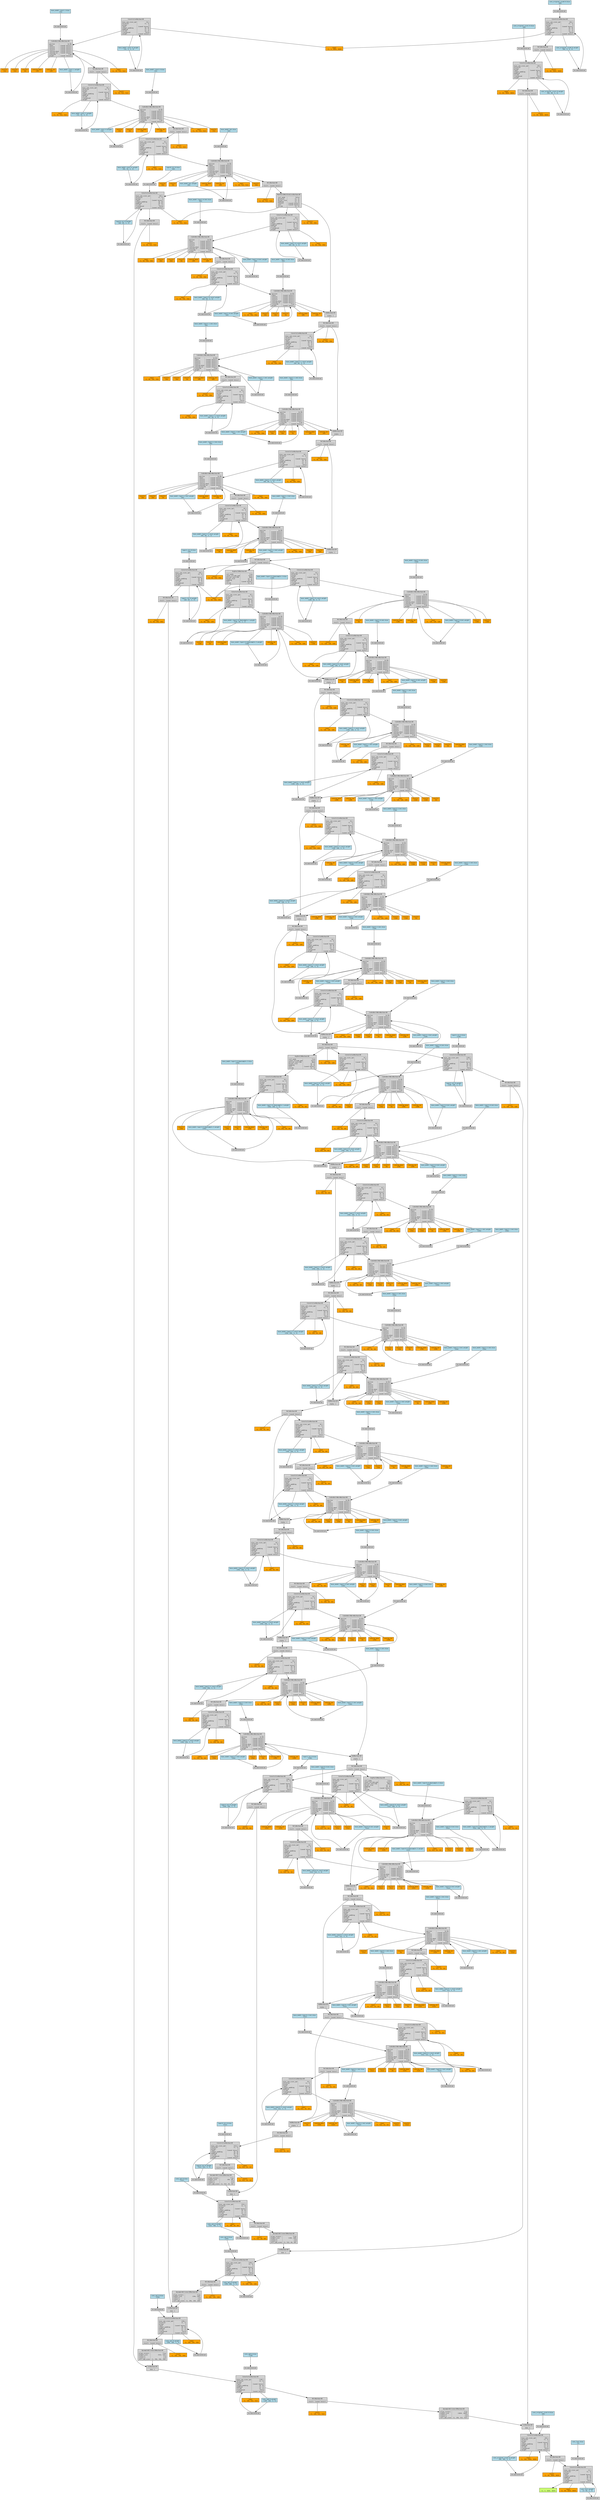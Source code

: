 digraph {
	graph [size="262.95,262.95"]
	node [align=left fontname=monospace fontsize=10 height=0.2 ranksep=0.1 shape=box style=filled]
	2479242752896 [label="
 (1, 2, 1024, 1024)" fillcolor=darkolivegreen1]
	2479441458704 -> 2479242740816 [dir=none]
	2479242740816 [label="input
 (1, 64, 1024, 1024)" fillcolor=orange]
	2479441458704 -> 2479242523600 [dir=none]
	2479242523600 [label="weight
 (2, 64, 1, 1)" fillcolor=orange]
	2479441458704 [label="ConvolutionBackward0
----------------------------------
bias_sym_sizes_opt:           (2,)
dilation          :         (1, 1)
groups            :              1
input             : [saved tensor]
output_padding    :         (0, 0)
padding           :         (0, 0)
stride            :         (1, 1)
transposed        :          False
weight            : [saved tensor]"]
	2479441457792 -> 2479441458704
	2479441457792 -> 2479242660816 [dir=none]
	2479242660816 [label="result
 (1, 64, 1024, 1024)" fillcolor=orange]
	2479441457792 [label="ReluBackward0
----------------------
result: [saved tensor]"]
	2479441458416 -> 2479441457792
	2479441458416 -> 2479242745776 [dir=none]
	2479242745776 [label="input
 (1, 192, 1024, 1024)" fillcolor=orange]
	2479441458416 -> 2479242524000 [dir=none]
	2479242524000 [label="weight
 (64, 192, 3, 3)" fillcolor=orange]
	2479441458416 [label="ConvolutionBackward0
----------------------------------
bias_sym_sizes_opt:          (64,)
dilation          :         (1, 1)
groups            :              1
input             : [saved tensor]
output_padding    :         (0, 0)
padding           :         (1, 1)
stride            :         (1, 1)
transposed        :          False
weight            : [saved tensor]"]
	2479441457120 -> 2479441458416
	2479441457120 [label="CatBackward0
------------
dim: 1"]
	2479441456496 -> 2479441457120
	2479441456496 [label="UpsampleBilinear2DBackward0
----------------------------------
align_corners :               True
output_size   :       (1024, 1024)
scales_h      :                2.0
scales_w      :                2.0
self_sym_sizes: (1, 128, 512, 512)"]
	2479441456208 -> 2479441456496
	2479441456208 -> 2479242667056 [dir=none]
	2479242667056 [label="result
 (1, 128, 512, 512)" fillcolor=orange]
	2479441456208 [label="ReluBackward0
----------------------
result: [saved tensor]"]
	2479441455920 -> 2479441456208
	2479441455920 -> 2479242745856 [dir=none]
	2479242745856 [label="input
 (1, 320, 512, 512)" fillcolor=orange]
	2479441455920 -> 2479242525280 [dir=none]
	2479242525280 [label="weight
 (128, 320, 3, 3)" fillcolor=orange]
	2479441455920 [label="ConvolutionBackward0
----------------------------------
bias_sym_sizes_opt:         (128,)
dilation          :         (1, 1)
groups            :              1
input             : [saved tensor]
output_padding    :         (0, 0)
padding           :         (1, 1)
stride            :         (1, 1)
transposed        :          False
weight            : [saved tensor]"]
	2479441455584 -> 2479441455920
	2479441455584 [label="CatBackward0
------------
dim: 1"]
	2479441454960 -> 2479441455584
	2479441454960 [label="UpsampleBilinear2DBackward0
----------------------------------
align_corners :               True
output_size   :         (512, 512)
scales_h      :                2.0
scales_w      :                2.0
self_sym_sizes: (1, 256, 256, 256)"]
	2479441453232 -> 2479441454960
	2479441453232 -> 2479242667456 [dir=none]
	2479242667456 [label="result
 (1, 256, 256, 256)" fillcolor=orange]
	2479441453232 [label="ReluBackward0
----------------------
result: [saved tensor]"]
	2479441454000 -> 2479441453232
	2479441454000 -> 2479242745936 [dir=none]
	2479242745936 [label="input
 (1, 320, 256, 256)" fillcolor=orange]
	2479441454000 -> 2479242525600 [dir=none]
	2479242525600 [label="weight
 (256, 320, 3, 3)" fillcolor=orange]
	2479441454000 [label="ConvolutionBackward0
----------------------------------
bias_sym_sizes_opt:         (256,)
dilation          :         (1, 1)
groups            :              1
input             : [saved tensor]
output_padding    :         (0, 0)
padding           :         (1, 1)
stride            :         (1, 1)
transposed        :          False
weight            : [saved tensor]"]
	2479441452608 -> 2479441454000
	2479441452608 [label="CatBackward0
------------
dim: 1"]
	2479441451984 -> 2479441452608
	2479441451984 [label="UpsampleBilinear2DBackward0
----------------------------------
align_corners :               True
output_size   :         (256, 256)
scales_h      :                2.0
scales_w      :                2.0
self_sym_sizes: (1, 256, 128, 128)"]
	2479441452800 -> 2479441451984
	2479441452800 -> 2479242667216 [dir=none]
	2479242667216 [label="result
 (1, 256, 128, 128)" fillcolor=orange]
	2479441452800 [label="ReluBackward0
----------------------
result: [saved tensor]"]
	2479441452464 -> 2479441452800
	2479441452464 -> 2479242746176 [dir=none]
	2479242746176 [label="input
 (1, 640, 128, 128)" fillcolor=orange]
	2479441452464 -> 2479242526000 [dir=none]
	2479242526000 [label="weight
 (256, 640, 3, 3)" fillcolor=orange]
	2479441452464 [label="ConvolutionBackward0
----------------------------------
bias_sym_sizes_opt:         (256,)
dilation          :         (1, 1)
groups            :              1
input             : [saved tensor]
output_padding    :         (0, 0)
padding           :         (1, 1)
stride            :         (1, 1)
transposed        :          False
weight            : [saved tensor]"]
	2479441452176 -> 2479441452464
	2479441452176 [label="CatBackward0
------------
dim: 1"]
	2479441451552 -> 2479441452176
	2479441451552 [label="UpsampleBilinear2DBackward0
--------------------------------
align_corners :             True
output_size   :       (128, 128)
scales_h      :              2.0
scales_w      :              2.0
self_sym_sizes: (1, 512, 64, 64)"]
	2479441450880 -> 2479441451552
	2479441450880 -> 2479242660096 [dir=none]
	2479242660096 [label="result
 (1, 512, 64, 64)" fillcolor=orange]
	2479441450880 [label="ReluBackward0
----------------------
result: [saved tensor]"]
	2479441449488 -> 2479441450880
	2479441449488 -> 2479242746496 [dir=none]
	2479242746496 [label="input
 (1, 768, 64, 64)" fillcolor=orange]
	2479441449488 -> 2479242521120 [dir=none]
	2479242521120 [label="weight
 (512, 768, 3, 3)" fillcolor=orange]
	2479441449488 [label="ConvolutionBackward0
----------------------------------
bias_sym_sizes_opt:         (512,)
dilation          :         (1, 1)
groups            :              1
input             : [saved tensor]
output_padding    :         (0, 0)
padding           :         (1, 1)
stride            :         (1, 1)
transposed        :          False
weight            : [saved tensor]"]
	2479441450256 -> 2479441449488
	2479441450256 [label="CatBackward0
------------
dim: 1"]
	2479441449680 -> 2479441450256
	2479441449680 [label="UpsampleBilinear2DBackward0
--------------------------------
align_corners :             True
output_size   :         (64, 64)
scales_h      :              2.0
scales_w      :              2.0
self_sym_sizes: (1, 512, 32, 32)"]
	2479441449056 -> 2479441449680
	2479441449056 -> 2479242658896 [dir=none]
	2479242658896 [label="result
 (1, 512, 32, 32)" fillcolor=orange]
	2479441449056 [label="ReluBackward0
----------------------
result: [saved tensor]"]
	2479441448720 -> 2479441449056
	2479441448720 -> 2479242746416 [dir=none]
	2479242746416 [label="input
 (1, 512, 32, 32)" fillcolor=orange]
	2479441448720 -> 2479242526560 [dir=none]
	2479242526560 [label="weight
 (512, 512, 1, 1)" fillcolor=orange]
	2479441448720 [label="ConvolutionBackward0
----------------------------------
bias_sym_sizes_opt:         (512,)
dilation          :         (1, 1)
groups            :              1
input             : [saved tensor]
output_padding    :         (0, 0)
padding           :         (0, 0)
stride            :         (1, 1)
transposed        :          False
weight            : [saved tensor]"]
	2479441448432 -> 2479441448720
	2479441448432 -> 2479242664736 [dir=none]
	2479242664736 [label="result
 (1, 512, 32, 32)" fillcolor=orange]
	2479441448432 [label="ReluBackward0
----------------------
result: [saved tensor]"]
	2479441447808 -> 2479441448432
	2479441447808 [label="AddBackward0
------------
alpha: 1"]
	2479441447472 -> 2479441447808
	2479441447472 -> 2479242746336 [dir=none]
	2479242746336 [label="input
 (1, 512, 32, 32)" fillcolor=orange]
	2479441447472 -> 2479242662576 [dir=none]
	2479242662576 [label="result1
 (512)" fillcolor=orange]
	2479441447472 -> 2479242659776 [dir=none]
	2479242659776 [label="result2
 (512)" fillcolor=orange]
	2479441447472 -> 2479242665536 [dir=none]
	2479242665536 [label="result3
 (0)" fillcolor=orange]
	2479441447472 -> 2479242145888 [dir=none]
	2479242145888 [label="running_mean
 (512)" fillcolor=orange]
	2479441447472 -> 2479242146048 [dir=none]
	2479242146048 [label="running_var
 (512)" fillcolor=orange]
	2479441447472 -> 2479242146208 [dir=none]
	2479242146208 [label="weight
 (512)" fillcolor=orange]
	2479441447472 [label="CudnnBatchNormBackward0
----------------------------
epsilon     :          1e-05
input       : [saved tensor]
result1     : [saved tensor]
result2     : [saved tensor]
result3     : [saved tensor]
running_mean: [saved tensor]
running_var : [saved tensor]
training    :           True
weight      : [saved tensor]"]
	2479441447232 -> 2479441447472
	2479441447232 -> 2479242746816 [dir=none]
	2479242746816 [label="input
 (1, 512, 32, 32)" fillcolor=orange]
	2479441447232 -> 2479242146128 [dir=none]
	2479242146128 [label="weight
 (512, 512, 3, 3)" fillcolor=orange]
	2479441447232 [label="ConvolutionBackward0
----------------------------------
bias_sym_sizes_opt:           (0,)
dilation          :         (1, 1)
groups            :              1
input             : [saved tensor]
output_padding    :         (0, 0)
padding           :         (1, 1)
stride            :         (1, 1)
transposed        :          False
weight            : [saved tensor]"]
	2479441446608 -> 2479441447232
	2479441446608 -> 2479242663376 [dir=none]
	2479242663376 [label="result
 (1, 512, 32, 32)" fillcolor=orange]
	2479441446608 [label="ReluBackward0
----------------------
result: [saved tensor]"]
	2479441445936 -> 2479441446608
	2479441445936 -> 2479242746896 [dir=none]
	2479242746896 [label="input
 (1, 512, 32, 32)" fillcolor=orange]
	2479441445936 -> 2479242658096 [dir=none]
	2479242658096 [label="result1
 (512)" fillcolor=orange]
	2479441445936 -> 2479242657936 [dir=none]
	2479242657936 [label="result2
 (512)" fillcolor=orange]
	2479441445936 -> 2479242657856 [dir=none]
	2479242657856 [label="result3
 (0)" fillcolor=orange]
	2479441445936 -> 2479242145248 [dir=none]
	2479242145248 [label="running_mean
 (512)" fillcolor=orange]
	2479441445936 -> 2479242145328 [dir=none]
	2479242145328 [label="running_var
 (512)" fillcolor=orange]
	2479441445936 -> 2479242145488 [dir=none]
	2479242145488 [label="weight
 (512)" fillcolor=orange]
	2479441445936 [label="CudnnBatchNormBackward0
----------------------------
epsilon     :          1e-05
input       : [saved tensor]
result1     : [saved tensor]
result2     : [saved tensor]
result3     : [saved tensor]
running_mean: [saved tensor]
running_var : [saved tensor]
training    :           True
weight      : [saved tensor]"]
	2479441445600 -> 2479441445936
	2479441445600 -> 2479242746736 [dir=none]
	2479242746736 [label="input
 (1, 512, 32, 32)" fillcolor=orange]
	2479441445600 -> 2479242145568 [dir=none]
	2479242145568 [label="weight
 (512, 512, 3, 3)" fillcolor=orange]
	2479441445600 [label="ConvolutionBackward0
----------------------------------
bias_sym_sizes_opt:           (0,)
dilation          :         (1, 1)
groups            :              1
input             : [saved tensor]
output_padding    :         (0, 0)
padding           :         (1, 1)
stride            :         (1, 1)
transposed        :          False
weight            : [saved tensor]"]
	2479441447856 -> 2479441445600
	2479441447856 -> 2479242668016 [dir=none]
	2479242668016 [label="result
 (1, 512, 32, 32)" fillcolor=orange]
	2479441447856 [label="ReluBackward0
----------------------
result: [saved tensor]"]
	2479441461152 -> 2479441447856
	2479441461152 [label="AddBackward0
------------
alpha: 1"]
	2479441455776 -> 2479441461152
	2479441455776 -> 2479242746656 [dir=none]
	2479242746656 [label="input
 (1, 512, 32, 32)" fillcolor=orange]
	2479441455776 -> 2479242659216 [dir=none]
	2479242659216 [label="result1
 (512)" fillcolor=orange]
	2479441455776 -> 2479242658816 [dir=none]
	2479242658816 [label="result2
 (512)" fillcolor=orange]
	2479441455776 -> 2479242659056 [dir=none]
	2479242659056 [label="result3
 (0)" fillcolor=orange]
	2479441455776 -> 2479242144608 [dir=none]
	2479242144608 [label="running_mean
 (512)" fillcolor=orange]
	2479441455776 -> 2479242144768 [dir=none]
	2479242144768 [label="running_var
 (512)" fillcolor=orange]
	2479441455776 -> 2479242144928 [dir=none]
	2479242144928 [label="weight
 (512)" fillcolor=orange]
	2479441455776 [label="CudnnBatchNormBackward0
----------------------------
epsilon     :          1e-05
input       : [saved tensor]
result1     : [saved tensor]
result2     : [saved tensor]
result3     : [saved tensor]
running_mean: [saved tensor]
running_var : [saved tensor]
training    :           True
weight      : [saved tensor]"]
	2479441460672 -> 2479441455776
	2479441460672 -> 2479242746976 [dir=none]
	2479242746976 [label="input
 (1, 512, 32, 32)" fillcolor=orange]
	2479441460672 -> 2479242144848 [dir=none]
	2479242144848 [label="weight
 (512, 512, 3, 3)" fillcolor=orange]
	2479441460672 [label="ConvolutionBackward0
----------------------------------
bias_sym_sizes_opt:           (0,)
dilation          :         (1, 1)
groups            :              1
input             : [saved tensor]
output_padding    :         (0, 0)
padding           :         (1, 1)
stride            :         (1, 1)
transposed        :          False
weight            : [saved tensor]"]
	2479441460528 -> 2479441460672
	2479441460528 -> 2479242658656 [dir=none]
	2479242658656 [label="result
 (1, 512, 32, 32)" fillcolor=orange]
	2479441460528 [label="ReluBackward0
----------------------
result: [saved tensor]"]
	2479441460432 -> 2479441460528
	2479441460432 -> 2479242747136 [dir=none]
	2479242747136 [label="input
 (1, 512, 32, 32)" fillcolor=orange]
	2479441460432 -> 2479242659696 [dir=none]
	2479242659696 [label="result1
 (512)" fillcolor=orange]
	2479441460432 -> 2479242659296 [dir=none]
	2479242659296 [label="result2
 (512)" fillcolor=orange]
	2479441460432 -> 2479242659536 [dir=none]
	2479242659536 [label="result3
 (0)" fillcolor=orange]
	2479441460432 -> 2479242143968 [dir=none]
	2479242143968 [label="running_mean
 (512)" fillcolor=orange]
	2479441460432 -> 2479242144048 [dir=none]
	2479242144048 [label="running_var
 (512)" fillcolor=orange]
	2479441460432 -> 2479242144208 [dir=none]
	2479242144208 [label="weight
 (512)" fillcolor=orange]
	2479441460432 [label="CudnnBatchNormBackward0
----------------------------
epsilon     :          1e-05
input       : [saved tensor]
result1     : [saved tensor]
result2     : [saved tensor]
result3     : [saved tensor]
running_mean: [saved tensor]
running_var : [saved tensor]
training    :           True
weight      : [saved tensor]"]
	2479441460624 -> 2479441460432
	2479441460624 -> 2479242747456 [dir=none]
	2479242747456 [label="input
 (1, 512, 32, 32)" fillcolor=orange]
	2479441460624 -> 2479242144288 [dir=none]
	2479242144288 [label="weight
 (512, 512, 3, 3)" fillcolor=orange]
	2479441460624 [label="ConvolutionBackward0
----------------------------------
bias_sym_sizes_opt:           (0,)
dilation          :         (1, 1)
groups            :              1
input             : [saved tensor]
output_padding    :         (0, 0)
padding           :         (1, 1)
stride            :         (1, 1)
transposed        :          False
weight            : [saved tensor]"]
	2479441460960 -> 2479441460624
	2479441460960 -> 2479242658976 [dir=none]
	2479242658976 [label="result
 (1, 512, 32, 32)" fillcolor=orange]
	2479441460960 [label="ReluBackward0
----------------------
result: [saved tensor]"]
	2479441459808 -> 2479441460960
	2479441459808 [label="AddBackward0
------------
alpha: 1"]
	2479441460000 -> 2479441459808
	2479441460000 -> 2479242747376 [dir=none]
	2479242747376 [label="input
 (1, 512, 32, 32)" fillcolor=orange]
	2479441460000 -> 2479242660336 [dir=none]
	2479242660336 [label="result1
 (512)" fillcolor=orange]
	2479441460000 -> 2479242659856 [dir=none]
	2479242659856 [label="result2
 (512)" fillcolor=orange]
	2479441460000 -> 2479242660176 [dir=none]
	2479242660176 [label="result3
 (0)" fillcolor=orange]
	2479441460000 -> 2479242143328 [dir=none]
	2479242143328 [label="running_mean
 (512)" fillcolor=orange]
	2479441460000 -> 2479242143488 [dir=none]
	2479242143488 [label="running_var
 (512)" fillcolor=orange]
	2479441460000 -> 2479242143648 [dir=none]
	2479242143648 [label="weight
 (512)" fillcolor=orange]
	2479441460000 [label="CudnnBatchNormBackward0
----------------------------
epsilon     :          1e-05
input       : [saved tensor]
result1     : [saved tensor]
result2     : [saved tensor]
result3     : [saved tensor]
running_mean: [saved tensor]
running_var : [saved tensor]
training    :           True
weight      : [saved tensor]"]
	2479441459280 -> 2479441460000
	2479441459280 -> 2479242747296 [dir=none]
	2479242747296 [label="input
 (1, 512, 32, 32)" fillcolor=orange]
	2479441459280 -> 2479242143568 [dir=none]
	2479242143568 [label="weight
 (512, 512, 3, 3)" fillcolor=orange]
	2479441459280 [label="ConvolutionBackward0
----------------------------------
bias_sym_sizes_opt:           (0,)
dilation          :         (1, 1)
groups            :              1
input             : [saved tensor]
output_padding    :         (0, 0)
padding           :         (1, 1)
stride            :         (1, 1)
transposed        :          False
weight            : [saved tensor]"]
	2479441458800 -> 2479441459280
	2479441458800 -> 2479242659456 [dir=none]
	2479242659456 [label="result
 (1, 512, 32, 32)" fillcolor=orange]
	2479441458800 [label="ReluBackward0
----------------------
result: [saved tensor]"]
	2479441458896 -> 2479441458800
	2479441458896 -> 2479242747696 [dir=none]
	2479242747696 [label="input
 (1, 512, 32, 32)" fillcolor=orange]
	2479441458896 -> 2479242660656 [dir=none]
	2479242660656 [label="result1
 (512)" fillcolor=orange]
	2479441458896 -> 2479242665296 [dir=none]
	2479242665296 [label="result2
 (512)" fillcolor=orange]
	2479441458896 -> 2479242660496 [dir=none]
	2479242660496 [label="result3
 (0)" fillcolor=orange]
	2479441458896 -> 2479242142048 [dir=none]
	2479242142048 [label="running_mean
 (512)" fillcolor=orange]
	2479441458896 -> 2479242142768 [dir=none]
	2479242142768 [label="running_var
 (512)" fillcolor=orange]
	2479441458896 -> 2479242142928 [dir=none]
	2479242142928 [label="weight
 (512)" fillcolor=orange]
	2479441458896 [label="CudnnBatchNormBackward0
----------------------------
epsilon     :          1e-05
input       : [saved tensor]
result1     : [saved tensor]
result2     : [saved tensor]
result3     : [saved tensor]
running_mean: [saved tensor]
running_var : [saved tensor]
training    :           True
weight      : [saved tensor]"]
	2479441458464 -> 2479441458896
	2479441458464 -> 2479242747616 [dir=none]
	2479242747616 [label="input
 (1, 256, 64, 64)" fillcolor=orange]
	2479441458464 -> 2479242143008 [dir=none]
	2479242143008 [label="weight
 (512, 256, 3, 3)" fillcolor=orange]
	2479441458464 [label="ConvolutionBackward0
----------------------------------
bias_sym_sizes_opt:           (0,)
dilation          :         (1, 1)
groups            :              1
input             : [saved tensor]
output_padding    :         (0, 0)
padding           :         (1, 1)
stride            :         (2, 2)
transposed        :          False
weight            : [saved tensor]"]
	2479441458752 -> 2479441458464
	2479441458752 -> 2479242659936 [dir=none]
	2479242659936 [label="result
 (1, 256, 64, 64)" fillcolor=orange]
	2479441458752 [label="ReluBackward0
----------------------
result: [saved tensor]"]
	2479441458032 -> 2479441458752
	2479441458032 [label="AddBackward0
------------
alpha: 1"]
	2479441457888 -> 2479441458032
	2479441457888 -> 2479242747536 [dir=none]
	2479242747536 [label="input
 (1, 256, 64, 64)" fillcolor=orange]
	2479441457888 -> 2479242661136 [dir=none]
	2479242661136 [label="result1
 (256)" fillcolor=orange]
	2479441457888 -> 2479242660736 [dir=none]
	2479242660736 [label="result2
 (256)" fillcolor=orange]
	2479441457888 -> 2479242660976 [dir=none]
	2479242660976 [label="result3
 (0)" fillcolor=orange]
	2479441457888 -> 2479242141408 [dir=none]
	2479242141408 [label="running_mean
 (256)" fillcolor=orange]
	2479441457888 -> 2479242141568 [dir=none]
	2479242141568 [label="running_var
 (256)" fillcolor=orange]
	2479441457888 -> 2479242141728 [dir=none]
	2479242141728 [label="weight
 (256)" fillcolor=orange]
	2479441457888 [label="CudnnBatchNormBackward0
----------------------------
epsilon     :          1e-05
input       : [saved tensor]
result1     : [saved tensor]
result2     : [saved tensor]
result3     : [saved tensor]
running_mean: [saved tensor]
running_var : [saved tensor]
training    :           True
weight      : [saved tensor]"]
	2479441458128 -> 2479441457888
	2479441458128 -> 2479242747936 [dir=none]
	2479242747936 [label="input
 (1, 256, 64, 64)" fillcolor=orange]
	2479441458128 -> 2479242141648 [dir=none]
	2479242141648 [label="weight
 (256, 256, 3, 3)" fillcolor=orange]
	2479441458128 [label="ConvolutionBackward0
----------------------------------
bias_sym_sizes_opt:           (0,)
dilation          :         (1, 1)
groups            :              1
input             : [saved tensor]
output_padding    :         (0, 0)
padding           :         (1, 1)
stride            :         (1, 1)
transposed        :          False
weight            : [saved tensor]"]
	2479441457216 -> 2479441458128
	2479441457216 -> 2479242660416 [dir=none]
	2479242660416 [label="result
 (1, 256, 64, 64)" fillcolor=orange]
	2479441457216 [label="ReluBackward0
----------------------
result: [saved tensor]"]
	2479441456928 -> 2479441457216
	2479441456928 -> 2479242748016 [dir=none]
	2479242748016 [label="input
 (1, 256, 64, 64)" fillcolor=orange]
	2479441456928 -> 2479242661696 [dir=none]
	2479242661696 [label="result1
 (256)" fillcolor=orange]
	2479441456928 -> 2479242665136 [dir=none]
	2479242665136 [label="result2
 (256)" fillcolor=orange]
	2479441456928 -> 2479242661536 [dir=none]
	2479242661536 [label="result3
 (0)" fillcolor=orange]
	2479441456928 -> 2479242140768 [dir=none]
	2479242140768 [label="running_mean
 (256)" fillcolor=orange]
	2479441456928 -> 2479242140848 [dir=none]
	2479242140848 [label="running_var
 (256)" fillcolor=orange]
	2479441456928 -> 2479242141008 [dir=none]
	2479242141008 [label="weight
 (256)" fillcolor=orange]
	2479441456928 [label="CudnnBatchNormBackward0
----------------------------
epsilon     :          1e-05
input       : [saved tensor]
result1     : [saved tensor]
result2     : [saved tensor]
result3     : [saved tensor]
running_mean: [saved tensor]
running_var : [saved tensor]
training    :           True
weight      : [saved tensor]"]
	2479441457072 -> 2479441456928
	2479441457072 -> 2479242747856 [dir=none]
	2479242747856 [label="input
 (1, 256, 64, 64)" fillcolor=orange]
	2479441457072 -> 2479242141088 [dir=none]
	2479242141088 [label="weight
 (256, 256, 3, 3)" fillcolor=orange]
	2479441457072 [label="ConvolutionBackward0
----------------------------------
bias_sym_sizes_opt:           (0,)
dilation          :         (1, 1)
groups            :              1
input             : [saved tensor]
output_padding    :         (0, 0)
padding           :         (1, 1)
stride            :         (1, 1)
transposed        :          False
weight            : [saved tensor]"]
	2479441457840 -> 2479441457072
	2479441457840 -> 2479242660896 [dir=none]
	2479242660896 [label="result
 (1, 256, 64, 64)" fillcolor=orange]
	2479441457840 [label="ReluBackward0
----------------------
result: [saved tensor]"]
	2479441456304 -> 2479441457840
	2479441456304 [label="AddBackward0
------------
alpha: 1"]
	2479441456448 -> 2479441456304
	2479441456448 -> 2479242747776 [dir=none]
	2479242747776 [label="input
 (1, 256, 64, 64)" fillcolor=orange]
	2479441456448 -> 2479242662096 [dir=none]
	2479242662096 [label="result1
 (256)" fillcolor=orange]
	2479441456448 -> 2479242661936 [dir=none]
	2479242661936 [label="result2
 (256)" fillcolor=orange]
	2479441456448 -> 2479242661856 [dir=none]
	2479242661856 [label="result3
 (0)" fillcolor=orange]
	2479441456448 -> 2479242140128 [dir=none]
	2479242140128 [label="running_mean
 (256)" fillcolor=orange]
	2479441456448 -> 2479242140288 [dir=none]
	2479242140288 [label="running_var
 (256)" fillcolor=orange]
	2479441456448 -> 2479242140448 [dir=none]
	2479242140448 [label="weight
 (256)" fillcolor=orange]
	2479441456448 [label="CudnnBatchNormBackward0
----------------------------
epsilon     :          1e-05
input       : [saved tensor]
result1     : [saved tensor]
result2     : [saved tensor]
result3     : [saved tensor]
running_mean: [saved tensor]
running_var : [saved tensor]
training    :           True
weight      : [saved tensor]"]
	2479441456016 -> 2479441456448
	2479441456016 -> 2479242748256 [dir=none]
	2479242748256 [label="input
 (1, 256, 64, 64)" fillcolor=orange]
	2479441456016 -> 2479242140368 [dir=none]
	2479242140368 [label="weight
 (256, 256, 3, 3)" fillcolor=orange]
	2479441456016 [label="ConvolutionBackward0
----------------------------------
bias_sym_sizes_opt:           (0,)
dilation          :         (1, 1)
groups            :              1
input             : [saved tensor]
output_padding    :         (0, 0)
padding           :         (1, 1)
stride            :         (1, 1)
transposed        :          False
weight            : [saved tensor]"]
	2479441455824 -> 2479441456016
	2479441455824 -> 2479242661296 [dir=none]
	2479242661296 [label="result
 (1, 256, 64, 64)" fillcolor=orange]
	2479441455824 [label="ReluBackward0
----------------------
result: [saved tensor]"]
	2479441450160 -> 2479441455824
	2479441450160 -> 2479242748176 [dir=none]
	2479242748176 [label="input
 (1, 256, 64, 64)" fillcolor=orange]
	2479441450160 -> 2479242662496 [dir=none]
	2479242662496 [label="result1
 (256)" fillcolor=orange]
	2479441450160 -> 2479242662336 [dir=none]
	2479242662336 [label="result2
 (256)" fillcolor=orange]
	2479441450160 -> 2479242662256 [dir=none]
	2479242662256 [label="result3
 (0)" fillcolor=orange]
	2479441450160 -> 2479242139488 [dir=none]
	2479242139488 [label="running_mean
 (256)" fillcolor=orange]
	2479441450160 -> 2479242139568 [dir=none]
	2479242139568 [label="running_var
 (256)" fillcolor=orange]
	2479441450160 -> 2479242139728 [dir=none]
	2479242139728 [label="weight
 (256)" fillcolor=orange]
	2479441450160 [label="CudnnBatchNormBackward0
----------------------------
epsilon     :          1e-05
input       : [saved tensor]
result1     : [saved tensor]
result2     : [saved tensor]
result3     : [saved tensor]
running_mean: [saved tensor]
running_var : [saved tensor]
training    :           True
weight      : [saved tensor]"]
	2479441455440 -> 2479441450160
	2479441455440 -> 2479242748096 [dir=none]
	2479242748096 [label="input
 (1, 256, 64, 64)" fillcolor=orange]
	2479441455440 -> 2479242139808 [dir=none]
	2479242139808 [label="weight
 (256, 256, 3, 3)" fillcolor=orange]
	2479441455440 [label="ConvolutionBackward0
----------------------------------
bias_sym_sizes_opt:           (0,)
dilation          :         (1, 1)
groups            :              1
input             : [saved tensor]
output_padding    :         (0, 0)
padding           :         (1, 1)
stride            :         (1, 1)
transposed        :          False
weight            : [saved tensor]"]
	2479441456880 -> 2479441455440
	2479441456880 -> 2479242662656 [dir=none]
	2479242662656 [label="result
 (1, 256, 64, 64)" fillcolor=orange]
	2479441456880 [label="ReluBackward0
----------------------
result: [saved tensor]"]
	2479441454720 -> 2479441456880
	2479441454720 [label="AddBackward0
------------
alpha: 1"]
	2479441454816 -> 2479441454720
	2479441454816 -> 2479242748496 [dir=none]
	2479242748496 [label="input
 (1, 256, 64, 64)" fillcolor=orange]
	2479441454816 -> 2479242663056 [dir=none]
	2479242663056 [label="result1
 (256)" fillcolor=orange]
	2479441454816 -> 2479242667616 [dir=none]
	2479242667616 [label="result2
 (256)" fillcolor=orange]
	2479441454816 -> 2479242662736 [dir=none]
	2479242662736 [label="result3
 (0)" fillcolor=orange]
	2479441454816 -> 2479242138848 [dir=none]
	2479242138848 [label="running_mean
 (256)" fillcolor=orange]
	2479441454816 -> 2479242139008 [dir=none]
	2479242139008 [label="running_var
 (256)" fillcolor=orange]
	2479441454816 -> 2479242139168 [dir=none]
	2479242139168 [label="weight
 (256)" fillcolor=orange]
	2479441454816 [label="CudnnBatchNormBackward0
----------------------------
epsilon     :          1e-05
input       : [saved tensor]
result1     : [saved tensor]
result2     : [saved tensor]
result3     : [saved tensor]
running_mean: [saved tensor]
running_var : [saved tensor]
training    :           True
weight      : [saved tensor]"]
	2479441454576 -> 2479441454816
	2479441454576 -> 2479242748576 [dir=none]
	2479242748576 [label="input
 (1, 256, 64, 64)" fillcolor=orange]
	2479441454576 -> 2479242139088 [dir=none]
	2479242139088 [label="weight
 (256, 256, 3, 3)" fillcolor=orange]
	2479441454576 [label="ConvolutionBackward0
----------------------------------
bias_sym_sizes_opt:           (0,)
dilation          :         (1, 1)
groups            :              1
input             : [saved tensor]
output_padding    :         (0, 0)
padding           :         (1, 1)
stride            :         (1, 1)
transposed        :          False
weight            : [saved tensor]"]
	2479441454144 -> 2479441454576
	2479441454144 -> 2479242663216 [dir=none]
	2479242663216 [label="result
 (1, 256, 64, 64)" fillcolor=orange]
	2479441454144 [label="ReluBackward0
----------------------
result: [saved tensor]"]
	2479441454384 -> 2479441454144
	2479441454384 -> 2479242748416 [dir=none]
	2479242748416 [label="input
 (1, 256, 64, 64)" fillcolor=orange]
	2479441454384 -> 2479242663536 [dir=none]
	2479242663536 [label="result1
 (256)" fillcolor=orange]
	2479441454384 -> 2479242663456 [dir=none]
	2479242663456 [label="result2
 (256)" fillcolor=orange]
	2479441454384 -> 2479242663296 [dir=none]
	2479242663296 [label="result3
 (0)" fillcolor=orange]
	2479441454384 -> 2479242138208 [dir=none]
	2479242138208 [label="running_mean
 (256)" fillcolor=orange]
	2479441454384 -> 2479242138288 [dir=none]
	2479242138288 [label="running_var
 (256)" fillcolor=orange]
	2479441454384 -> 2479242138448 [dir=none]
	2479242138448 [label="weight
 (256)" fillcolor=orange]
	2479441454384 [label="CudnnBatchNormBackward0
----------------------------
epsilon     :          1e-05
input       : [saved tensor]
result1     : [saved tensor]
result2     : [saved tensor]
result3     : [saved tensor]
running_mean: [saved tensor]
running_var : [saved tensor]
training    :           True
weight      : [saved tensor]"]
	2479441453904 -> 2479441454384
	2479441453904 -> 2479242748336 [dir=none]
	2479242748336 [label="input
 (1, 256, 64, 64)" fillcolor=orange]
	2479441453904 -> 2479242138528 [dir=none]
	2479242138528 [label="weight
 (256, 256, 3, 3)" fillcolor=orange]
	2479441453904 [label="ConvolutionBackward0
----------------------------------
bias_sym_sizes_opt:           (0,)
dilation          :         (1, 1)
groups            :              1
input             : [saved tensor]
output_padding    :         (0, 0)
padding           :         (1, 1)
stride            :         (1, 1)
transposed        :          False
weight            : [saved tensor]"]
	2479441454768 -> 2479441453904
	2479441454768 -> 2479242663696 [dir=none]
	2479242663696 [label="result
 (1, 256, 64, 64)" fillcolor=orange]
	2479441454768 [label="ReluBackward0
----------------------
result: [saved tensor]"]
	2479441453760 -> 2479441454768
	2479441453760 [label="AddBackward0
------------
alpha: 1"]
	2479441453280 -> 2479441453760
	2479441453280 -> 2479242748816 [dir=none]
	2479242748816 [label="input
 (1, 256, 64, 64)" fillcolor=orange]
	2479441453280 -> 2479242663936 [dir=none]
	2479242663936 [label="result1
 (256)" fillcolor=orange]
	2479441453280 -> 2479242664816 [dir=none]
	2479242664816 [label="result2
 (256)" fillcolor=orange]
	2479441453280 -> 2479242663776 [dir=none]
	2479242663776 [label="result3
 (0)" fillcolor=orange]
	2479441453280 -> 2479242137568 [dir=none]
	2479242137568 [label="running_mean
 (256)" fillcolor=orange]
	2479441453280 -> 2479242137728 [dir=none]
	2479242137728 [label="running_var
 (256)" fillcolor=orange]
	2479441453280 -> 2479242137888 [dir=none]
	2479242137888 [label="weight
 (256)" fillcolor=orange]
	2479441453280 [label="CudnnBatchNormBackward0
----------------------------
epsilon     :          1e-05
input       : [saved tensor]
result1     : [saved tensor]
result2     : [saved tensor]
result3     : [saved tensor]
running_mean: [saved tensor]
running_var : [saved tensor]
training    :           True
weight      : [saved tensor]"]
	2479441452896 -> 2479441453280
	2479441452896 -> 2479242748896 [dir=none]
	2479242748896 [label="input
 (1, 256, 64, 64)" fillcolor=orange]
	2479441452896 -> 2479242137808 [dir=none]
	2479242137808 [label="weight
 (256, 256, 3, 3)" fillcolor=orange]
	2479441452896 [label="ConvolutionBackward0
----------------------------------
bias_sym_sizes_opt:           (0,)
dilation          :         (1, 1)
groups            :              1
input             : [saved tensor]
output_padding    :         (0, 0)
padding           :         (1, 1)
stride            :         (1, 1)
transposed        :          False
weight            : [saved tensor]"]
	2479441452704 -> 2479441452896
	2479441452704 -> 2479242664096 [dir=none]
	2479242664096 [label="result
 (1, 256, 64, 64)" fillcolor=orange]
	2479441452704 [label="ReluBackward0
----------------------
result: [saved tensor]"]
	2479441452224 -> 2479441452704
	2479441452224 -> 2479242748736 [dir=none]
	2479242748736 [label="input
 (1, 256, 64, 64)" fillcolor=orange]
	2479441452224 -> 2479242664416 [dir=none]
	2479242664416 [label="result1
 (256)" fillcolor=orange]
	2479441452224 -> 2479242665376 [dir=none]
	2479242665376 [label="result2
 (256)" fillcolor=orange]
	2479441452224 -> 2479242664576 [dir=none]
	2479242664576 [label="result3
 (0)" fillcolor=orange]
	2479441452224 -> 2479242136928 [dir=none]
	2479242136928 [label="running_mean
 (256)" fillcolor=orange]
	2479441452224 -> 2479242137008 [dir=none]
	2479242137008 [label="running_var
 (256)" fillcolor=orange]
	2479441452224 -> 2479242137168 [dir=none]
	2479242137168 [label="weight
 (256)" fillcolor=orange]
	2479441452224 [label="CudnnBatchNormBackward0
----------------------------
epsilon     :          1e-05
input       : [saved tensor]
result1     : [saved tensor]
result2     : [saved tensor]
result3     : [saved tensor]
running_mean: [saved tensor]
running_var : [saved tensor]
training    :           True
weight      : [saved tensor]"]
	2479441452320 -> 2479441452224
	2479441452320 -> 2479242748656 [dir=none]
	2479242748656 [label="input
 (1, 256, 64, 64)" fillcolor=orange]
	2479441452320 -> 2479242137248 [dir=none]
	2479242137248 [label="weight
 (256, 256, 3, 3)" fillcolor=orange]
	2479441452320 [label="ConvolutionBackward0
----------------------------------
bias_sym_sizes_opt:           (0,)
dilation          :         (1, 1)
groups            :              1
input             : [saved tensor]
output_padding    :         (0, 0)
padding           :         (1, 1)
stride            :         (1, 1)
transposed        :          False
weight            : [saved tensor]"]
	2479441453328 -> 2479441452320
	2479441453328 -> 2479242664656 [dir=none]
	2479242664656 [label="result
 (1, 256, 64, 64)" fillcolor=orange]
	2479441453328 [label="ReluBackward0
----------------------
result: [saved tensor]"]
	2479441451600 -> 2479441453328
	2479441451600 [label="AddBackward0
------------
alpha: 1"]
	2479441451696 -> 2479441451600
	2479441451696 -> 2479242749136 [dir=none]
	2479242749136 [label="input
 (1, 256, 64, 64)" fillcolor=orange]
	2479441451696 -> 2479242664976 [dir=none]
	2479242664976 [label="result1
 (256)" fillcolor=orange]
	2479441451696 -> 2479242666176 [dir=none]
	2479242666176 [label="result2
 (256)" fillcolor=orange]
	2479441451696 -> 2479242665056 [dir=none]
	2479242665056 [label="result3
 (0)" fillcolor=orange]
	2479441451696 -> 2479242136288 [dir=none]
	2479242136288 [label="running_mean
 (256)" fillcolor=orange]
	2479441451696 -> 2479242136448 [dir=none]
	2479242136448 [label="running_var
 (256)" fillcolor=orange]
	2479441451696 -> 2479242136608 [dir=none]
	2479242136608 [label="weight
 (256)" fillcolor=orange]
	2479441451696 [label="CudnnBatchNormBackward0
----------------------------
epsilon     :          1e-05
input       : [saved tensor]
result1     : [saved tensor]
result2     : [saved tensor]
result3     : [saved tensor]
running_mean: [saved tensor]
running_var : [saved tensor]
training    :           True
weight      : [saved tensor]"]
	2479441451456 -> 2479441451696
	2479441451456 -> 2479242749296 [dir=none]
	2479242749296 [label="input
 (1, 256, 64, 64)" fillcolor=orange]
	2479441451456 -> 2479242136528 [dir=none]
	2479242136528 [label="weight
 (256, 256, 3, 3)" fillcolor=orange]
	2479441451456 [label="ConvolutionBackward0
----------------------------------
bias_sym_sizes_opt:           (0,)
dilation          :         (1, 1)
groups            :              1
input             : [saved tensor]
output_padding    :         (0, 0)
padding           :         (1, 1)
stride            :         (1, 1)
transposed        :          False
weight            : [saved tensor]"]
	2479441451024 -> 2479441451456
	2479441451024 -> 2479242665216 [dir=none]
	2479242665216 [label="result
 (1, 256, 64, 64)" fillcolor=orange]
	2479441451024 [label="ReluBackward0
----------------------
result: [saved tensor]"]
	2479441451264 -> 2479441451024
	2479441451264 -> 2479242749056 [dir=none]
	2479242749056 [label="input
 (1, 256, 64, 64)" fillcolor=orange]
	2479441451264 -> 2479242665696 [dir=none]
	2479242665696 [label="result1
 (256)" fillcolor=orange]
	2479441451264 -> 2479242666576 [dir=none]
	2479242666576 [label="result2
 (256)" fillcolor=orange]
	2479441451264 -> 2479242665856 [dir=none]
	2479242665856 [label="result3
 (0)" fillcolor=orange]
	2479441451264 -> 2479242135648 [dir=none]
	2479242135648 [label="running_mean
 (256)" fillcolor=orange]
	2479441451264 -> 2479242135728 [dir=none]
	2479242135728 [label="running_var
 (256)" fillcolor=orange]
	2479441451264 -> 2479242135888 [dir=none]
	2479242135888 [label="weight
 (256)" fillcolor=orange]
	2479441451264 [label="CudnnBatchNormBackward0
----------------------------
epsilon     :          1e-05
input       : [saved tensor]
result1     : [saved tensor]
result2     : [saved tensor]
result3     : [saved tensor]
running_mean: [saved tensor]
running_var : [saved tensor]
training    :           True
weight      : [saved tensor]"]
	2479441450784 -> 2479441451264
	2479441450784 -> 2479242749216 [dir=none]
	2479242749216 [label="input
 (1, 256, 64, 64)" fillcolor=orange]
	2479441450784 -> 2479242135968 [dir=none]
	2479242135968 [label="weight
 (256, 256, 3, 3)" fillcolor=orange]
	2479441450784 [label="ConvolutionBackward0
----------------------------------
bias_sym_sizes_opt:           (0,)
dilation          :         (1, 1)
groups            :              1
input             : [saved tensor]
output_padding    :         (0, 0)
padding           :         (1, 1)
stride            :         (1, 1)
transposed        :          False
weight            : [saved tensor]"]
	2479441451648 -> 2479441450784
	2479441451648 -> 2479242666016 [dir=none]
	2479242666016 [label="result
 (1, 256, 64, 64)" fillcolor=orange]
	2479441451648 [label="ReluBackward0
----------------------
result: [saved tensor]"]
	2479441450640 -> 2479441451648
	2479441450640 [label="AddBackward0
------------
alpha: 1"]
	2479441449920 -> 2479441450640
	2479441449920 -> 2479242749616 [dir=none]
	2479242749616 [label="input
 (1, 256, 64, 64)" fillcolor=orange]
	2479441449920 -> 2479242666256 [dir=none]
	2479242666256 [label="result1
 (256)" fillcolor=orange]
	2479441449920 -> 2479242667296 [dir=none]
	2479242667296 [label="result2
 (256)" fillcolor=orange]
	2479441449920 -> 2479242667776 [dir=none]
	2479242667776 [label="result3
 (0)" fillcolor=orange]
	2479441449920 -> 2479242135008 [dir=none]
	2479242135008 [label="running_mean
 (256)" fillcolor=orange]
	2479441449920 -> 2479242135168 [dir=none]
	2479242135168 [label="running_var
 (256)" fillcolor=orange]
	2479441449920 -> 2479242135328 [dir=none]
	2479242135328 [label="weight
 (256)" fillcolor=orange]
	2479441449920 [label="CudnnBatchNormBackward0
----------------------------
epsilon     :          1e-05
input       : [saved tensor]
result1     : [saved tensor]
result2     : [saved tensor]
result3     : [saved tensor]
running_mean: [saved tensor]
running_var : [saved tensor]
training    :           True
weight      : [saved tensor]"]
	2479441449776 -> 2479441449920
	2479441449776 -> 2479242749536 [dir=none]
	2479242749536 [label="input
 (1, 256, 64, 64)" fillcolor=orange]
	2479441449776 -> 2479242135248 [dir=none]
	2479242135248 [label="weight
 (256, 256, 3, 3)" fillcolor=orange]
	2479441449776 [label="ConvolutionBackward0
----------------------------------
bias_sym_sizes_opt:           (0,)
dilation          :         (1, 1)
groups            :              1
input             : [saved tensor]
output_padding    :         (0, 0)
padding           :         (1, 1)
stride            :         (1, 1)
transposed        :          False
weight            : [saved tensor]"]
	2479441449584 -> 2479441449776
	2479441449584 -> 2479242666416 [dir=none]
	2479242666416 [label="result
 (1, 256, 64, 64)" fillcolor=orange]
	2479441449584 [label="ReluBackward0
----------------------
result: [saved tensor]"]
	2479441449152 -> 2479441449584
	2479441449152 -> 2479242749456 [dir=none]
	2479242749456 [label="input
 (1, 256, 64, 64)" fillcolor=orange]
	2479441449152 -> 2479242666656 [dir=none]
	2479242666656 [label="result1
 (256)" fillcolor=orange]
	2479441449152 -> 2479242667856 [dir=none]
	2479242667856 [label="result2
 (256)" fillcolor=orange]
	2479441449152 -> 2479242666976 [dir=none]
	2479242666976 [label="result3
 (0)" fillcolor=orange]
	2479441449152 -> 2478411969568 [dir=none]
	2478411969568 [label="running_mean
 (256)" fillcolor=orange]
	2479441449152 -> 2479242134448 [dir=none]
	2479242134448 [label="running_var
 (256)" fillcolor=orange]
	2479441449152 -> 2479242134608 [dir=none]
	2479242134608 [label="weight
 (256)" fillcolor=orange]
	2479441449152 [label="CudnnBatchNormBackward0
----------------------------
epsilon     :          1e-05
input       : [saved tensor]
result1     : [saved tensor]
result2     : [saved tensor]
result3     : [saved tensor]
running_mean: [saved tensor]
running_var : [saved tensor]
training    :           True
weight      : [saved tensor]"]
	2479441448816 -> 2479441449152
	2479441448816 -> 2479242749856 [dir=none]
	2479242749856 [label="input
 (1, 128, 128, 128)" fillcolor=orange]
	2479441448816 -> 2479242134688 [dir=none]
	2479242134688 [label="weight
 (256, 128, 3, 3)" fillcolor=orange]
	2479441448816 [label="ConvolutionBackward0
----------------------------------
bias_sym_sizes_opt:           (0,)
dilation          :         (1, 1)
groups            :              1
input             : [saved tensor]
output_padding    :         (0, 0)
padding           :         (1, 1)
stride            :         (2, 2)
transposed        :          False
weight            : [saved tensor]"]
	2479441448912 -> 2479441448816
	2479441448912 -> 2479242667696 [dir=none]
	2479242667696 [label="result
 (1, 128, 128, 128)" fillcolor=orange]
	2479441448912 [label="ReluBackward0
----------------------
result: [saved tensor]"]
	2479441448576 -> 2479441448912
	2479441448576 [label="AddBackward0
------------
alpha: 1"]
	2479441448240 -> 2479441448576
	2479441448240 -> 2479242749776 [dir=none]
	2479242749776 [label="input
 (1, 128, 128, 128)" fillcolor=orange]
	2479441448240 -> 2479242668576 [dir=none]
	2479242668576 [label="result1
 (128)" fillcolor=orange]
	2479441448240 -> 2479242667136 [dir=none]
	2479242667136 [label="result2
 (128)" fillcolor=orange]
	2479441448240 -> 2479242667536 [dir=none]
	2479242667536 [label="result3
 (0)" fillcolor=orange]
	2479441448240 -> 2479241821728 [dir=none]
	2479241821728 [label="running_mean
 (128)" fillcolor=orange]
	2479441448240 -> 2479241821888 [dir=none]
	2479241821888 [label="running_var
 (128)" fillcolor=orange]
	2479441448240 -> 2479241822048 [dir=none]
	2479241822048 [label="weight
 (128)" fillcolor=orange]
	2479441448240 [label="CudnnBatchNormBackward0
----------------------------
epsilon     :          1e-05
input       : [saved tensor]
result1     : [saved tensor]
result2     : [saved tensor]
result3     : [saved tensor]
running_mean: [saved tensor]
running_var : [saved tensor]
training    :           True
weight      : [saved tensor]"]
	2479441448288 -> 2479441448240
	2479441448288 -> 2479242749696 [dir=none]
	2479242749696 [label="input
 (1, 128, 128, 128)" fillcolor=orange]
	2479441448288 -> 2479241821968 [dir=none]
	2479241821968 [label="weight
 (128, 128, 3, 3)" fillcolor=orange]
	2479441448288 [label="ConvolutionBackward0
----------------------------------
bias_sym_sizes_opt:           (0,)
dilation          :         (1, 1)
groups            :              1
input             : [saved tensor]
output_padding    :         (0, 0)
padding           :         (1, 1)
stride            :         (1, 1)
transposed        :          False
weight            : [saved tensor]"]
	2479441447568 -> 2479441448288
	2479441447568 -> 2479242668416 [dir=none]
	2479242668416 [label="result
 (1, 128, 128, 128)" fillcolor=orange]
	2479441447568 [label="ReluBackward0
----------------------
result: [saved tensor]"]
	2479441447760 -> 2479441447568
	2479441447760 -> 2479242750096 [dir=none]
	2479242750096 [label="input
 (1, 128, 128, 128)" fillcolor=orange]
	2479441447760 -> 2479242668816 [dir=none]
	2479242668816 [label="result1
 (128)" fillcolor=orange]
	2479441447760 -> 2479242667376 [dir=none]
	2479242667376 [label="result2
 (128)" fillcolor=orange]
	2479441447760 -> 2479242668256 [dir=none]
	2479242668256 [label="result3
 (0)" fillcolor=orange]
	2479441447760 -> 2479241821088 [dir=none]
	2479241821088 [label="running_mean
 (128)" fillcolor=orange]
	2479441447760 -> 2479241821168 [dir=none]
	2479241821168 [label="running_var
 (128)" fillcolor=orange]
	2479441447760 -> 2479241821328 [dir=none]
	2479241821328 [label="weight
 (128)" fillcolor=orange]
	2479441447760 [label="CudnnBatchNormBackward0
----------------------------
epsilon     :          1e-05
input       : [saved tensor]
result1     : [saved tensor]
result2     : [saved tensor]
result3     : [saved tensor]
running_mean: [saved tensor]
running_var : [saved tensor]
training    :           True
weight      : [saved tensor]"]
	2479441447280 -> 2479441447760
	2479441447280 -> 2479242750016 [dir=none]
	2479242750016 [label="input
 (1, 128, 128, 128)" fillcolor=orange]
	2479441447280 -> 2479241821408 [dir=none]
	2479241821408 [label="weight
 (128, 128, 3, 3)" fillcolor=orange]
	2479441447280 [label="ConvolutionBackward0
----------------------------------
bias_sym_sizes_opt:           (0,)
dilation          :         (1, 1)
groups            :              1
input             : [saved tensor]
output_padding    :         (0, 0)
padding           :         (1, 1)
stride            :         (1, 1)
transposed        :          False
weight            : [saved tensor]"]
	2479441448192 -> 2479441447280
	2479441448192 -> 2479242668656 [dir=none]
	2479242668656 [label="result
 (1, 128, 128, 128)" fillcolor=orange]
	2479441448192 [label="ReluBackward0
----------------------
result: [saved tensor]"]
	2479441447040 -> 2479441448192
	2479441447040 [label="AddBackward0
------------
alpha: 1"]
	2479441446656 -> 2479441447040
	2479441446656 -> 2479242749936 [dir=none]
	2479242749936 [label="input
 (1, 128, 128, 128)" fillcolor=orange]
	2479441446656 -> 2479242669216 [dir=none]
	2479242669216 [label="result1
 (128)" fillcolor=orange]
	2479441446656 -> 2479242668096 [dir=none]
	2479242668096 [label="result2
 (128)" fillcolor=orange]
	2479441446656 -> 2479242669456 [dir=none]
	2479242669456 [label="result3
 (0)" fillcolor=orange]
	2479441446656 -> 2479241820448 [dir=none]
	2479241820448 [label="running_mean
 (128)" fillcolor=orange]
	2479441446656 -> 2479241820608 [dir=none]
	2479241820608 [label="running_var
 (128)" fillcolor=orange]
	2479441446656 -> 2479241820768 [dir=none]
	2479241820768 [label="weight
 (128)" fillcolor=orange]
	2479441446656 [label="CudnnBatchNormBackward0
----------------------------
epsilon     :          1e-05
input       : [saved tensor]
result1     : [saved tensor]
result2     : [saved tensor]
result3     : [saved tensor]
running_mean: [saved tensor]
running_var : [saved tensor]
training    :           True
weight      : [saved tensor]"]
	2479441446368 -> 2479441446656
	2479441446368 -> 2479242750176 [dir=none]
	2479242750176 [label="input
 (1, 128, 128, 128)" fillcolor=orange]
	2479441446368 -> 2479241820688 [dir=none]
	2479241820688 [label="weight
 (128, 128, 3, 3)" fillcolor=orange]
	2479441446368 [label="ConvolutionBackward0
----------------------------------
bias_sym_sizes_opt:           (0,)
dilation          :         (1, 1)
groups            :              1
input             : [saved tensor]
output_padding    :         (0, 0)
padding           :         (1, 1)
stride            :         (1, 1)
transposed        :          False
weight            : [saved tensor]"]
	2479441446176 -> 2479441446368
	2479441446176 -> 2479242669136 [dir=none]
	2479242669136 [label="result
 (1, 128, 128, 128)" fillcolor=orange]
	2479441446176 [label="ReluBackward0
----------------------
result: [saved tensor]"]
	2479441445696 -> 2479441446176
	2479441445696 -> 2479242750336 [dir=none]
	2479242750336 [label="input
 (1, 128, 128, 128)" fillcolor=orange]
	2479441445696 -> 2479242669616 [dir=none]
	2479242669616 [label="result1
 (128)" fillcolor=orange]
	2479441445696 -> 2479242668896 [dir=none]
	2479242668896 [label="result2
 (128)" fillcolor=orange]
	2479441445696 -> 2479242669856 [dir=none]
	2479242669856 [label="result3
 (0)" fillcolor=orange]
	2479441445696 -> 2479241819808 [dir=none]
	2479241819808 [label="running_mean
 (128)" fillcolor=orange]
	2479441445696 -> 2479241819888 [dir=none]
	2479241819888 [label="running_var
 (128)" fillcolor=orange]
	2479441445696 -> 2479241820048 [dir=none]
	2479241820048 [label="weight
 (128)" fillcolor=orange]
	2479441445696 [label="CudnnBatchNormBackward0
----------------------------
epsilon     :          1e-05
input       : [saved tensor]
result1     : [saved tensor]
result2     : [saved tensor]
result3     : [saved tensor]
running_mean: [saved tensor]
running_var : [saved tensor]
training    :           True
weight      : [saved tensor]"]
	2479441445840 -> 2479441445696
	2479441445840 -> 2479242750256 [dir=none]
	2479242750256 [label="input
 (1, 128, 128, 128)" fillcolor=orange]
	2479441445840 -> 2479241820128 [dir=none]
	2479241820128 [label="weight
 (128, 128, 3, 3)" fillcolor=orange]
	2479441445840 [label="ConvolutionBackward0
----------------------------------
bias_sym_sizes_opt:           (0,)
dilation          :         (1, 1)
groups            :              1
input             : [saved tensor]
output_padding    :         (0, 0)
padding           :         (1, 1)
stride            :         (1, 1)
transposed        :          False
weight            : [saved tensor]"]
	2479441446800 -> 2479441445840
	2479441446800 -> 2479242669776 [dir=none]
	2479242669776 [label="result
 (1, 128, 128, 128)" fillcolor=orange]
	2479441446800 [label="ReluBackward0
----------------------
result: [saved tensor]"]
	2479441445072 -> 2479441446800
	2479441445072 [label="AddBackward0
------------
alpha: 1"]
	2479441445216 -> 2479441445072
	2479441445216 -> 2479242750576 [dir=none]
	2479242750576 [label="input
 (1, 128, 128, 128)" fillcolor=orange]
	2479441445216 -> 2479242670096 [dir=none]
	2479242670096 [label="result1
 (128)" fillcolor=orange]
	2479441445216 -> 2479242670016 [dir=none]
	2479242670016 [label="result2
 (128)" fillcolor=orange]
	2479441445216 -> 2479242670336 [dir=none]
	2479242670336 [label="result3
 (0)" fillcolor=orange]
	2479441445216 -> 2479241819168 [dir=none]
	2479241819168 [label="running_mean
 (128)" fillcolor=orange]
	2479441445216 -> 2479241819328 [dir=none]
	2479241819328 [label="running_var
 (128)" fillcolor=orange]
	2479441445216 -> 2479241819488 [dir=none]
	2479241819488 [label="weight
 (128)" fillcolor=orange]
	2479441445216 [label="CudnnBatchNormBackward0
----------------------------
epsilon     :          1e-05
input       : [saved tensor]
result1     : [saved tensor]
result2     : [saved tensor]
result3     : [saved tensor]
running_mean: [saved tensor]
running_var : [saved tensor]
training    :           True
weight      : [saved tensor]"]
	2479441445168 -> 2479441445216
	2479441445168 -> 2479242750896 [dir=none]
	2479242750896 [label="input
 (1, 128, 128, 128)" fillcolor=orange]
	2479441445168 -> 2479241819408 [dir=none]
	2479241819408 [label="weight
 (128, 128, 3, 3)" fillcolor=orange]
	2479441445168 [label="ConvolutionBackward0
----------------------------------
bias_sym_sizes_opt:           (0,)
dilation          :         (1, 1)
groups            :              1
input             : [saved tensor]
output_padding    :         (0, 0)
padding           :         (1, 1)
stride            :         (1, 1)
transposed        :          False
weight            : [saved tensor]"]
	2479441379088 -> 2479441445168
	2479441379088 -> 2479242670256 [dir=none]
	2479242670256 [label="result
 (1, 128, 128, 128)" fillcolor=orange]
	2479441379088 [label="ReluBackward0
----------------------
result: [saved tensor]"]
	2479441378800 -> 2479441379088
	2479441378800 -> 2479242750496 [dir=none]
	2479242750496 [label="input
 (1, 128, 128, 128)" fillcolor=orange]
	2479441378800 -> 2479242670656 [dir=none]
	2479242670656 [label="result1
 (128)" fillcolor=orange]
	2479441378800 -> 2479242670496 [dir=none]
	2479242670496 [label="result2
 (128)" fillcolor=orange]
	2479441378800 -> 2479242664896 [dir=none]
	2479242664896 [label="result3
 (0)" fillcolor=orange]
	2479441378800 -> 2478411970048 [dir=none]
	2478411970048 [label="running_mean
 (128)" fillcolor=orange]
	2479441378800 -> 2479241818608 [dir=none]
	2479241818608 [label="running_var
 (128)" fillcolor=orange]
	2479441378800 -> 2479241818768 [dir=none]
	2479241818768 [label="weight
 (128)" fillcolor=orange]
	2479441378800 [label="CudnnBatchNormBackward0
----------------------------
epsilon     :          1e-05
input       : [saved tensor]
result1     : [saved tensor]
result2     : [saved tensor]
result3     : [saved tensor]
running_mean: [saved tensor]
running_var : [saved tensor]
training    :           True
weight      : [saved tensor]"]
	2479441378512 -> 2479441378800
	2479441378512 -> 2479242750736 [dir=none]
	2479242750736 [label="input
 (1, 128, 128, 128)" fillcolor=orange]
	2479441378512 -> 2479241818848 [dir=none]
	2479241818848 [label="weight
 (128, 128, 3, 3)" fillcolor=orange]
	2479441378512 [label="ConvolutionBackward0
----------------------------------
bias_sym_sizes_opt:           (0,)
dilation          :         (1, 1)
groups            :              1
input             : [saved tensor]
output_padding    :         (0, 0)
padding           :         (1, 1)
stride            :         (1, 1)
transposed        :          False
weight            : [saved tensor]"]
	2479441445120 -> 2479441378512
	2479441445120 -> 2479242671376 [dir=none]
	2479242671376 [label="result
 (1, 128, 128, 128)" fillcolor=orange]
	2479441445120 [label="ReluBackward0
----------------------
result: [saved tensor]"]
	2479441377552 -> 2479441445120
	2479441377552 [label="AddBackward0
------------
alpha: 1"]
	2479441377264 -> 2479441377552
	2479441377264 -> 2479242750656 [dir=none]
	2479242750656 [label="input
 (1, 128, 128, 128)" fillcolor=orange]
	2479441377264 -> 2479242671136 [dir=none]
	2479242671136 [label="result1
 (128)" fillcolor=orange]
	2479441377264 -> 2479242670736 [dir=none]
	2479242670736 [label="result2
 (128)" fillcolor=orange]
	2479441377264 -> 2479242670976 [dir=none]
	2479242670976 [label="result3
 (0)" fillcolor=orange]
	2479441377264 -> 2479241817888 [dir=none]
	2479241817888 [label="running_mean
 (128)" fillcolor=orange]
	2479441377264 -> 2479241818048 [dir=none]
	2479241818048 [label="running_var
 (128)" fillcolor=orange]
	2479441377264 -> 2479241818208 [dir=none]
	2479241818208 [label="weight
 (128)" fillcolor=orange]
	2479441377264 [label="CudnnBatchNormBackward0
----------------------------
epsilon     :          1e-05
input       : [saved tensor]
result1     : [saved tensor]
result2     : [saved tensor]
result3     : [saved tensor]
running_mean: [saved tensor]
running_var : [saved tensor]
training    :           True
weight      : [saved tensor]"]
	2479441376592 -> 2479441377264
	2479441376592 -> 2479242751136 [dir=none]
	2479242751136 [label="input
 (1, 128, 128, 128)" fillcolor=orange]
	2479441376592 -> 2479241818128 [dir=none]
	2479241818128 [label="weight
 (128, 128, 3, 3)" fillcolor=orange]
	2479441376592 [label="ConvolutionBackward0
----------------------------------
bias_sym_sizes_opt:           (0,)
dilation          :         (1, 1)
groups            :              1
input             : [saved tensor]
output_padding    :         (0, 0)
padding           :         (1, 1)
stride            :         (1, 1)
transposed        :          False
weight            : [saved tensor]"]
	2479441375968 -> 2479441376592
	2479441375968 -> 2479242671776 [dir=none]
	2479242671776 [label="result
 (1, 128, 128, 128)" fillcolor=orange]
	2479441375968 [label="ReluBackward0
----------------------
result: [saved tensor]"]
	2479441375248 -> 2479441375968
	2479441375248 -> 2479242751696 [dir=none]
	2479242751696 [label="input
 (1, 128, 128, 128)" fillcolor=orange]
	2479441375248 -> 2479242666336 [dir=none]
	2479242666336 [label="result1
 (128)" fillcolor=orange]
	2479441375248 -> 2479242671296 [dir=none]
	2479242671296 [label="result2
 (128)" fillcolor=orange]
	2479441375248 -> 2479242671536 [dir=none]
	2479242671536 [label="result3
 (0)" fillcolor=orange]
	2479441375248 -> 2478411964688 [dir=none]
	2478411964688 [label="running_mean
 (128)" fillcolor=orange]
	2479441375248 -> 2479241817328 [dir=none]
	2479241817328 [label="running_var
 (128)" fillcolor=orange]
	2479441375248 -> 2479241817488 [dir=none]
	2479241817488 [label="weight
 (128)" fillcolor=orange]
	2479441375248 [label="CudnnBatchNormBackward0
----------------------------
epsilon     :          1e-05
input       : [saved tensor]
result1     : [saved tensor]
result2     : [saved tensor]
result3     : [saved tensor]
running_mean: [saved tensor]
running_var : [saved tensor]
training    :           True
weight      : [saved tensor]"]
	2479441373904 -> 2479441375248
	2479441373904 -> 2479242751056 [dir=none]
	2479242751056 [label="input
 (1, 64, 256, 256)" fillcolor=orange]
	2479441373904 -> 2479241817568 [dir=none]
	2479241817568 [label="weight
 (128, 64, 3, 3)" fillcolor=orange]
	2479441373904 [label="ConvolutionBackward0
----------------------------------
bias_sym_sizes_opt:           (0,)
dilation          :         (1, 1)
groups            :              1
input             : [saved tensor]
output_padding    :         (0, 0)
padding           :         (1, 1)
stride            :         (2, 2)
transposed        :          False
weight            : [saved tensor]"]
	2479441373280 -> 2479441373904
	2479441373280 -> 2479242672176 [dir=none]
	2479242672176 [label="result
 (1, 64, 256, 256)" fillcolor=orange]
	2479441373280 [label="ReluBackward0
----------------------
result: [saved tensor]"]
	2479441374096 -> 2479441373280
	2479441374096 [label="AddBackward0
------------
alpha: 1"]
	2479441373760 -> 2479441374096
	2479441373760 -> 2479242750976 [dir=none]
	2479242750976 [label="input
 (1, 64, 256, 256)" fillcolor=orange]
	2479441373760 -> 2479242671616 [dir=none]
	2479242671616 [label="result1
 (64)" fillcolor=orange]
	2479441373760 -> 2479242672096 [dir=none]
	2479242672096 [label="result2
 (64)" fillcolor=orange]
	2479441373760 -> 2479242672416 [dir=none]
	2479242672416 [label="result3
 (0)" fillcolor=orange]
	2479441373760 -> 2478411967968 [dir=none]
	2478411967968 [label="running_mean
 (64)" fillcolor=orange]
	2479441373760 -> 2478411958128 [dir=none]
	2478411958128 [label="running_var
 (64)" fillcolor=orange]
	2479441373760 -> 2478411968848 [dir=none]
	2478411968848 [label="weight
 (64)" fillcolor=orange]
	2479441373760 [label="CudnnBatchNormBackward0
----------------------------
epsilon     :          1e-05
input       : [saved tensor]
result1     : [saved tensor]
result2     : [saved tensor]
result3     : [saved tensor]
running_mean: [saved tensor]
running_var : [saved tensor]
training    :           True
weight      : [saved tensor]"]
	2479441372032 -> 2479441373760
	2479441372032 -> 2479242751376 [dir=none]
	2479242751376 [label="input
 (1, 64, 256, 256)" fillcolor=orange]
	2479441372032 -> 2478411968928 [dir=none]
	2478411968928 [label="weight
 (64, 64, 3, 3)" fillcolor=orange]
	2479441372032 [label="ConvolutionBackward0
----------------------------------
bias_sym_sizes_opt:           (0,)
dilation          :         (1, 1)
groups            :              1
input             : [saved tensor]
output_padding    :         (0, 0)
padding           :         (1, 1)
stride            :         (1, 1)
transposed        :          False
weight            : [saved tensor]"]
	2479441371408 -> 2479441372032
	2479441371408 -> 2479242672736 [dir=none]
	2479242672736 [label="result
 (1, 64, 256, 256)" fillcolor=orange]
	2479441371408 [label="ReluBackward0
----------------------
result: [saved tensor]"]
	2479441372224 -> 2479441371408
	2479441372224 -> 2479242743616 [dir=none]
	2479242743616 [label="input
 (1, 64, 256, 256)" fillcolor=orange]
	2479441372224 -> 2479242671936 [dir=none]
	2479242671936 [label="result1
 (64)" fillcolor=orange]
	2479441372224 -> 2479242673056 [dir=none]
	2479242673056 [label="result2
 (64)" fillcolor=orange]
	2479441372224 -> 2479242672576 [dir=none]
	2479242672576 [label="result3
 (0)" fillcolor=orange]
	2479441372224 -> 2478411957568 [dir=none]
	2478411957568 [label="running_mean
 (64)" fillcolor=orange]
	2479441372224 -> 2478411957488 [dir=none]
	2478411957488 [label="running_var
 (64)" fillcolor=orange]
	2479441372224 -> 2478411968208 [dir=none]
	2478411968208 [label="weight
 (64)" fillcolor=orange]
	2479441372224 [label="CudnnBatchNormBackward0
----------------------------
epsilon     :          1e-05
input       : [saved tensor]
result1     : [saved tensor]
result2     : [saved tensor]
result3     : [saved tensor]
running_mean: [saved tensor]
running_var : [saved tensor]
training    :           True
weight      : [saved tensor]"]
	2479441371888 -> 2479441372224
	2479441371888 -> 2479242751296 [dir=none]
	2479242751296 [label="input
 (1, 64, 256, 256)" fillcolor=orange]
	2479441371888 -> 2478411957328 [dir=none]
	2478411957328 [label="weight
 (64, 64, 3, 3)" fillcolor=orange]
	2479441371888 [label="ConvolutionBackward0
----------------------------------
bias_sym_sizes_opt:           (0,)
dilation          :         (1, 1)
groups            :              1
input             : [saved tensor]
output_padding    :         (0, 0)
padding           :         (1, 1)
stride            :         (1, 1)
transposed        :          False
weight            : [saved tensor]"]
	2479441372656 -> 2479441371888
	2479441372656 -> 2479242673936 [dir=none]
	2479242673936 [label="result
 (1, 64, 256, 256)" fillcolor=orange]
	2479441372656 [label="ReluBackward0
----------------------
result: [saved tensor]"]
	2479441370976 -> 2479441372656
	2479441370976 [label="AddBackward0
------------
alpha: 1"]
	2479441370640 -> 2479441370976
	2479441370640 -> 2479242751216 [dir=none]
	2479242751216 [label="input
 (1, 64, 256, 256)" fillcolor=orange]
	2479441370640 -> 2479242673296 [dir=none]
	2479242673296 [label="result1
 (64)" fillcolor=orange]
	2479441370640 -> 2479242673536 [dir=none]
	2479242673536 [label="result2
 (64)" fillcolor=orange]
	2479441370640 -> 2479242672896 [dir=none]
	2479242672896 [label="result3
 (0)" fillcolor=orange]
	2479441370640 -> 2478411957648 [dir=none]
	2478411957648 [label="running_mean
 (64)" fillcolor=orange]
	2479441370640 -> 2478411968528 [dir=none]
	2478411968528 [label="running_var
 (64)" fillcolor=orange]
	2479441370640 -> 2478411957728 [dir=none]
	2478411957728 [label="weight
 (64)" fillcolor=orange]
	2479441370640 [label="CudnnBatchNormBackward0
----------------------------
epsilon     :          1e-05
input       : [saved tensor]
result1     : [saved tensor]
result2     : [saved tensor]
result3     : [saved tensor]
running_mean: [saved tensor]
running_var : [saved tensor]
training    :           True
weight      : [saved tensor]"]
	2479441368912 -> 2479441370640
	2479441368912 -> 2479242751456 [dir=none]
	2479242751456 [label="input
 (1, 64, 256, 256)" fillcolor=orange]
	2479441368912 -> 2478411957808 [dir=none]
	2478411957808 [label="weight
 (64, 64, 3, 3)" fillcolor=orange]
	2479441368912 [label="ConvolutionBackward0
----------------------------------
bias_sym_sizes_opt:           (0,)
dilation          :         (1, 1)
groups            :              1
input             : [saved tensor]
output_padding    :         (0, 0)
padding           :         (1, 1)
stride            :         (1, 1)
transposed        :          False
weight            : [saved tensor]"]
	2479441368288 -> 2479441368912
	2479441368288 -> 2479242663856 [dir=none]
	2479242663856 [label="result
 (1, 64, 256, 256)" fillcolor=orange]
	2479441368288 [label="ReluBackward0
----------------------
result: [saved tensor]"]
	2479441369104 -> 2479441368288
	2479441369104 -> 2479242751616 [dir=none]
	2479242751616 [label="input
 (1, 64, 256, 256)" fillcolor=orange]
	2479441369104 -> 2479242673856 [dir=none]
	2479242673856 [label="result1
 (64)" fillcolor=orange]
	2479441369104 -> 2479242674096 [dir=none]
	2479242674096 [label="result2
 (64)" fillcolor=orange]
	2479441369104 -> 2479242673696 [dir=none]
	2479242673696 [label="result3
 (0)" fillcolor=orange]
	2479441369104 -> 2478411969008 [dir=none]
	2478411969008 [label="running_mean
 (64)" fillcolor=orange]
	2479441369104 -> 2478411958528 [dir=none]
	2478411958528 [label="running_var
 (64)" fillcolor=orange]
	2479441369104 -> 2478411957888 [dir=none]
	2478411957888 [label="weight
 (64)" fillcolor=orange]
	2479441369104 [label="CudnnBatchNormBackward0
----------------------------
epsilon     :          1e-05
input       : [saved tensor]
result1     : [saved tensor]
result2     : [saved tensor]
result3     : [saved tensor]
running_mean: [saved tensor]
running_var : [saved tensor]
training    :           True
weight      : [saved tensor]"]
	2479441368768 -> 2479441369104
	2479441368768 -> 2479242751536 [dir=none]
	2479242751536 [label="input
 (1, 64, 256, 256)" fillcolor=orange]
	2479441368768 -> 2478411968768 [dir=none]
	2478411968768 [label="weight
 (64, 64, 3, 3)" fillcolor=orange]
	2479441368768 [label="ConvolutionBackward0
----------------------------------
bias_sym_sizes_opt:           (0,)
dilation          :         (1, 1)
groups            :              1
input             : [saved tensor]
output_padding    :         (0, 0)
padding           :         (1, 1)
stride            :         (1, 1)
transposed        :          False
weight            : [saved tensor]"]
	2479441369536 -> 2479441368768
	2479441369536 -> 2479242664256 [dir=none]
	2479242664256 [label="result
 (1, 64, 256, 256)" fillcolor=orange]
	2479441369536 [label="ReluBackward0
----------------------
result: [saved tensor]"]
	2479441367856 -> 2479441369536
	2479441367856 [label="AddBackward0
------------
alpha: 1"]
	2479441367520 -> 2479441367856
	2479441367520 -> 2479242751856 [dir=none]
	2479242751856 [label="input
 (1, 64, 256, 256)" fillcolor=orange]
	2479441367520 -> 2479242669376 [dir=none]
	2479242669376 [label="result1
 (64)" fillcolor=orange]
	2479441367520 -> 2479242661216 [dir=none]
	2479242661216 [label="result2
 (64)" fillcolor=orange]
	2479441367520 -> 2479242664496 [dir=none]
	2479242664496 [label="result3
 (0)" fillcolor=orange]
	2479441367520 -> 2479242522720 [dir=none]
	2479242522720 [label="running_mean
 (64)" fillcolor=orange]
	2479441367520 -> 2478411969248 [dir=none]
	2478411969248 [label="running_var
 (64)" fillcolor=orange]
	2479441367520 -> 2478411958768 [dir=none]
	2478411958768 [label="weight
 (64)" fillcolor=orange]
	2479441367520 [label="CudnnBatchNormBackward0
----------------------------
epsilon     :          1e-05
input       : [saved tensor]
result1     : [saved tensor]
result2     : [saved tensor]
result3     : [saved tensor]
running_mean: [saved tensor]
running_var : [saved tensor]
training    :           True
weight      : [saved tensor]"]
	2479441365792 -> 2479441367520
	2479441365792 -> 2479242751936 [dir=none]
	2479242751936 [label="input
 (1, 64, 256, 256)" fillcolor=orange]
	2479441365792 -> 2478411969168 [dir=none]
	2478411969168 [label="weight
 (64, 64, 3, 3)" fillcolor=orange]
	2479441365792 [label="ConvolutionBackward0
----------------------------------
bias_sym_sizes_opt:           (0,)
dilation          :         (1, 1)
groups            :              1
input             : [saved tensor]
output_padding    :         (0, 0)
padding           :         (1, 1)
stride            :         (1, 1)
transposed        :          False
weight            : [saved tensor]"]
	2479441365168 -> 2479441365792
	2479441365168 -> 2479242666096 [dir=none]
	2479242666096 [label="result
 (1, 64, 256, 256)" fillcolor=orange]
	2479441365168 [label="ReluBackward0
----------------------
result: [saved tensor]"]
	2479441365984 -> 2479441365168
	2479441365984 -> 2479242751776 [dir=none]
	2479242751776 [label="input
 (1, 64, 256, 256)" fillcolor=orange]
	2479441365984 -> 2479242664016 [dir=none]
	2479242664016 [label="result1
 (64)" fillcolor=orange]
	2479441365984 -> 2479242666816 [dir=none]
	2479242666816 [label="result2
 (64)" fillcolor=orange]
	2479441365984 -> 2479242666496 [dir=none]
	2479242666496 [label="result3
 (0)" fillcolor=orange]
	2479441365984 -> 2479242523360 [dir=none]
	2479242523360 [label="running_mean
 (64)" fillcolor=orange]
	2479441365984 -> 2479241741472 [dir=none]
	2479241741472 [label="running_var
 (64)" fillcolor=orange]
	2479441365984 -> 2478411969488 [dir=none]
	2478411969488 [label="weight
 (64)" fillcolor=orange]
	2479441365984 [label="CudnnBatchNormBackward0
----------------------------
epsilon     :          1e-05
input       : [saved tensor]
result1     : [saved tensor]
result2     : [saved tensor]
result3     : [saved tensor]
running_mean: [saved tensor]
running_var : [saved tensor]
training    :           True
weight      : [saved tensor]"]
	2479441365648 -> 2479441365984
	2479441365648 -> 2479242752176 [dir=none]
	2479242752176 [label="input
 (1, 64, 256, 256)" fillcolor=orange]
	2479441365648 -> 2478411969408 [dir=none]
	2478411969408 [label="weight
 (64, 64, 3, 3)" fillcolor=orange]
	2479441365648 [label="ConvolutionBackward0
----------------------------------
bias_sym_sizes_opt:           (0,)
dilation          :         (1, 1)
groups            :              1
input             : [saved tensor]
output_padding    :         (0, 0)
padding           :         (1, 1)
stride            :         (1, 1)
transposed        :          False
weight            : [saved tensor]"]
	2479441366416 -> 2479441365648
	2479441366416 -> 2479242661456 [dir=none]
	2479242661456 [label="result1
 (1, 64, 256, 256)" fillcolor=orange]
	2479441366416 -> 2479242752656 [dir=none]
	2479242752656 [label="self
 (1, 64, 512, 512)" fillcolor=orange]
	2479441366416 [label="MaxPool2DWithIndicesBackward0
-----------------------------
ceil_mode  :          False
dilation   :         (1, 1)
kernel_size:         (3, 3)
padding    :         (1, 1)
result1    : [saved tensor]
self       : [saved tensor]
stride     :         (2, 2)"]
	2479441364736 -> 2479441366416
	2479441364736 -> 2479242658336 [dir=none]
	2479242658336 [label="result
 (1, 64, 512, 512)" fillcolor=orange]
	2479441364736 [label="ReluBackward0
----------------------
result: [saved tensor]"]
	2479441364016 -> 2479441364736
	2479441364016 -> 2479242752096 [dir=none]
	2479242752096 [label="input
 (1, 64, 512, 512)" fillcolor=orange]
	2479441364016 -> 2479242658416 [dir=none]
	2479242658416 [label="result1
 (64)" fillcolor=orange]
	2479441364016 -> 2479242661776 [dir=none]
	2479242661776 [label="result2
 (64)" fillcolor=orange]
	2479441364016 -> 2479242661056 [dir=none]
	2479242661056 [label="result3
 (0)" fillcolor=orange]
	2479441364016 -> 2478411959488 [dir=none]
	2478411959488 [label="running_mean
 (64)" fillcolor=orange]
	2479441364016 -> 2478411959568 [dir=none]
	2478411959568 [label="running_var
 (64)" fillcolor=orange]
	2479441364016 -> 2478411969808 [dir=none]
	2478411969808 [label="weight
 (64)" fillcolor=orange]
	2479441364016 [label="CudnnBatchNormBackward0
----------------------------
epsilon     :          1e-05
input       : [saved tensor]
result1     : [saved tensor]
result2     : [saved tensor]
result3     : [saved tensor]
running_mean: [saved tensor]
running_var : [saved tensor]
training    :           True
weight      : [saved tensor]"]
	2479441363776 -> 2479441364016
	2479441363776 -> 2479242752016 [dir=none]
	2479242752016 [label="input
 (1, 32, 512, 512)" fillcolor=orange]
	2479441363776 -> 2478411969888 [dir=none]
	2478411969888 [label="weight
 (64, 32, 3, 3)" fillcolor=orange]
	2479441363776 [label="ConvolutionBackward0
----------------------------------
bias_sym_sizes_opt:           (0,)
dilation          :         (1, 1)
groups            :              1
input             : [saved tensor]
output_padding    :         (0, 0)
padding           :         (1, 1)
stride            :         (1, 1)
transposed        :          False
weight            : [saved tensor]"]
	2479441363200 -> 2479441363776
	2479441363200 -> 2479242593680 [dir=none]
	2479242593680 [label="result
 (1, 32, 512, 512)" fillcolor=orange]
	2479441363200 [label="ReluBackward0
----------------------
result: [saved tensor]"]
	2479441375392 -> 2479441363200
	2479441375392 -> 2479242752416 [dir=none]
	2479242752416 [label="input
 (1, 32, 512, 512)" fillcolor=orange]
	2479441375392 -> 2479242604320 [dir=none]
	2479242604320 [label="result1
 (32)" fillcolor=orange]
	2479441375392 -> 2479242606880 [dir=none]
	2479242606880 [label="result2
 (32)" fillcolor=orange]
	2479441375392 -> 2479242605600 [dir=none]
	2479242605600 [label="result3
 (0)" fillcolor=orange]
	2479441375392 -> 2479242522880 [dir=none]
	2479242522880 [label="running_mean
 (32)" fillcolor=orange]
	2479441375392 -> 2478411969968 [dir=none]
	2478411969968 [label="running_var
 (32)" fillcolor=orange]
	2479441375392 -> 2478411959888 [dir=none]
	2478411959888 [label="weight
 (32)" fillcolor=orange]
	2479441375392 [label="CudnnBatchNormBackward0
----------------------------
epsilon     :          1e-05
input       : [saved tensor]
result1     : [saved tensor]
result2     : [saved tensor]
result3     : [saved tensor]
running_mean: [saved tensor]
running_var : [saved tensor]
training    :           True
weight      : [saved tensor]"]
	2479441375440 -> 2479441375392
	2479441375440 -> 2479242752336 [dir=none]
	2479242752336 [label="input
 (1, 32, 512, 512)" fillcolor=orange]
	2479441375440 -> 2478411959968 [dir=none]
	2478411959968 [label="weight
 (32, 32, 3, 3)" fillcolor=orange]
	2479441375440 [label="ConvolutionBackward0
----------------------------------
bias_sym_sizes_opt:           (0,)
dilation          :         (1, 1)
groups            :              1
input             : [saved tensor]
output_padding    :         (0, 0)
padding           :         (1, 1)
stride            :         (1, 1)
transposed        :          False
weight            : [saved tensor]"]
	2479441379232 -> 2479441375440
	2479441379232 -> 2479242608000 [dir=none]
	2479242608000 [label="result
 (1, 32, 512, 512)" fillcolor=orange]
	2479441379232 [label="ReluBackward0
----------------------
result: [saved tensor]"]
	2479441378992 -> 2479441379232
	2479441378992 -> 2479242752256 [dir=none]
	2479242752256 [label="input
 (1, 32, 512, 512)" fillcolor=orange]
	2479441378992 -> 2479242608560 [dir=none]
	2479242608560 [label="result1
 (32)" fillcolor=orange]
	2479441378992 -> 2479242594160 [dir=none]
	2479242594160 [label="result2
 (32)" fillcolor=orange]
	2479441378992 -> 2479242598000 [dir=none]
	2479242598000 [label="result3
 (0)" fillcolor=orange]
	2479441378992 -> 2479242523200 [dir=none]
	2479242523200 [label="running_mean
 (32)" fillcolor=orange]
	2479441378992 -> 2478411960048 [dir=none]
	2478411960048 [label="running_var
 (32)" fillcolor=orange]
	2479441378992 -> 2478411970128 [dir=none]
	2478411970128 [label="weight
 (32)" fillcolor=orange]
	2479441378992 [label="CudnnBatchNormBackward0
----------------------------
epsilon     :          1e-05
input       : [saved tensor]
result1     : [saved tensor]
result2     : [saved tensor]
result3     : [saved tensor]
running_mean: [saved tensor]
running_var : [saved tensor]
training    :           True
weight      : [saved tensor]"]
	2479441378704 -> 2479441378992
	2479441378704 -> 2479242752496 [dir=none]
	2479242752496 [label="input
 (1, 3, 1024, 1024)" fillcolor=orange]
	2479441378704 -> 2478411970208 [dir=none]
	2478411970208 [label="weight
 (32, 3, 3, 3)" fillcolor=orange]
	2479441378704 [label="ConvolutionBackward0
----------------------------------
bias_sym_sizes_opt:           (0,)
dilation          :         (1, 1)
groups            :              1
input             : [saved tensor]
output_padding    :         (0, 0)
padding           :         (1, 1)
stride            :         (2, 2)
transposed        :          False
weight            : [saved tensor]"]
	2479441378272 -> 2479441378704
	2478411970208 [label="base_model.conv1.0.weight
 (32, 3, 3, 3)" fillcolor=lightblue]
	2478411970208 -> 2479441378272
	2479441378272 [label=AccumulateGrad]
	2479441379040 -> 2479441378992
	2478411970128 [label="base_model.conv1.1.weight
 (32)" fillcolor=lightblue]
	2478411970128 -> 2479441379040
	2479441379040 [label=AccumulateGrad]
	2479441378848 -> 2479441378992
	2478411960208 [label="base_model.conv1.1.bias
 (32)" fillcolor=lightblue]
	2478411960208 -> 2479441378848
	2479441378848 [label=AccumulateGrad]
	2479441379184 -> 2479441375440
	2478411959968 [label="base_model.conv1.3.weight
 (32, 32, 3, 3)" fillcolor=lightblue]
	2478411959968 -> 2479441379184
	2479441379184 [label=AccumulateGrad]
	2479441370208 -> 2479441375392
	2478411959888 [label="base_model.conv1.4.weight
 (32)" fillcolor=lightblue]
	2478411959888 -> 2479441370208
	2479441370208 [label=AccumulateGrad]
	2479441375584 -> 2479441375392
	2478411959328 [label="base_model.conv1.4.bias
 (32)" fillcolor=lightblue]
	2478411959328 -> 2479441375584
	2479441375584 [label=AccumulateGrad]
	2479441363152 -> 2479441363776
	2478411969888 [label="base_model.conv1.6.weight
 (64, 32, 3, 3)" fillcolor=lightblue]
	2478411969888 -> 2479441363152
	2479441363152 [label=AccumulateGrad]
	2479441364064 -> 2479441364016
	2478411969808 [label="base_model.bn1.weight
 (64)" fillcolor=lightblue]
	2478411969808 -> 2479441364064
	2479441364064 [label=AccumulateGrad]
	2479441365360 -> 2479441364016
	2478411959728 [label="base_model.bn1.bias
 (64)" fillcolor=lightblue]
	2478411959728 -> 2479441365360
	2479441365360 [label=AccumulateGrad]
	2479441365024 -> 2479441365648
	2478411969408 [label="base_model.layer1.0.conv1.weight
 (64, 64, 3, 3)" fillcolor=lightblue]
	2478411969408 -> 2479441365024
	2479441365024 [label=AccumulateGrad]
	2479441364544 -> 2479441365984
	2478411969488 [label="base_model.layer1.0.bn1.weight
 (64)" fillcolor=lightblue]
	2478411969488 -> 2479441364544
	2479441364544 [label=AccumulateGrad]
	2479441366272 -> 2479441365984
	2478411958848 [label="base_model.layer1.0.bn1.bias
 (64)" fillcolor=lightblue]
	2478411958848 -> 2479441366272
	2479441366272 [label=AccumulateGrad]
	2479441366608 -> 2479441365792
	2478411969168 [label="base_model.layer1.0.conv2.weight
 (64, 64, 3, 3)" fillcolor=lightblue]
	2478411969168 -> 2479441366608
	2479441366608 [label=AccumulateGrad]
	2479441367232 -> 2479441367520
	2478411958768 [label="base_model.layer1.0.bn2.weight
 (64)" fillcolor=lightblue]
	2478411958768 -> 2479441367232
	2479441367232 [label=AccumulateGrad]
	2479441367184 -> 2479441367520
	2478411958688 [label="base_model.layer1.0.bn2.bias
 (64)" fillcolor=lightblue]
	2478411958688 -> 2479441367184
	2479441367184 [label=AccumulateGrad]
	2479441366416 -> 2479441367856
	2479441368144 -> 2479441368768
	2478411968768 [label="base_model.layer1.1.conv1.weight
 (64, 64, 3, 3)" fillcolor=lightblue]
	2478411968768 -> 2479441368144
	2479441368144 [label=AccumulateGrad]
	2479441367664 -> 2479441369104
	2478411957888 [label="base_model.layer1.1.bn1.weight
 (64)" fillcolor=lightblue]
	2478411957888 -> 2479441367664
	2479441367664 [label=AccumulateGrad]
	2479441369392 -> 2479441369104
	2478411968688 [label="base_model.layer1.1.bn1.bias
 (64)" fillcolor=lightblue]
	2478411968688 -> 2479441369392
	2479441369392 [label=AccumulateGrad]
	2479441369728 -> 2479441368912
	2478411957808 [label="base_model.layer1.1.conv2.weight
 (64, 64, 3, 3)" fillcolor=lightblue]
	2478411957808 -> 2479441369728
	2479441369728 [label=AccumulateGrad]
	2479441370352 -> 2479441370640
	2478411957728 [label="base_model.layer1.1.bn2.weight
 (64)" fillcolor=lightblue]
	2478411957728 -> 2479441370352
	2479441370352 [label=AccumulateGrad]
	2479441370304 -> 2479441370640
	2478411957408 [label="base_model.layer1.1.bn2.bias
 (64)" fillcolor=lightblue]
	2478411957408 -> 2479441370304
	2479441370304 [label=AccumulateGrad]
	2479441369536 -> 2479441370976
	2479441371264 -> 2479441371888
	2478411957328 [label="base_model.layer1.2.conv1.weight
 (64, 64, 3, 3)" fillcolor=lightblue]
	2478411957328 -> 2479441371264
	2479441371264 [label=AccumulateGrad]
	2479441370784 -> 2479441372224
	2478411968208 [label="base_model.layer1.2.bn1.weight
 (64)" fillcolor=lightblue]
	2478411968208 -> 2479441370784
	2479441370784 [label=AccumulateGrad]
	2479441372512 -> 2479441372224
	2478411957248 [label="base_model.layer1.2.bn1.bias
 (64)" fillcolor=lightblue]
	2478411957248 -> 2479441372512
	2479441372512 [label=AccumulateGrad]
	2479441372848 -> 2479441372032
	2478411968928 [label="base_model.layer1.2.conv2.weight
 (64, 64, 3, 3)" fillcolor=lightblue]
	2478411968928 -> 2479441372848
	2479441372848 [label=AccumulateGrad]
	2479441373472 -> 2479441373760
	2478411968848 [label="base_model.layer1.2.bn2.weight
 (64)" fillcolor=lightblue]
	2478411968848 -> 2479441373472
	2479441373472 [label=AccumulateGrad]
	2479441373424 -> 2479441373760
	2478411958288 [label="base_model.layer1.2.bn2.bias
 (64)" fillcolor=lightblue]
	2478411958288 -> 2479441373424
	2479441373424 [label=AccumulateGrad]
	2479441372656 -> 2479441374096
	2479441374720 -> 2479441373904
	2479241817568 [label="base_model.layer2.0.conv1.weight
 (128, 64, 3, 3)" fillcolor=lightblue]
	2479241817568 -> 2479441374720
	2479441374720 [label=AccumulateGrad]
	2479441375296 -> 2479441375248
	2479241817488 [label="base_model.layer2.0.bn1.weight
 (128)" fillcolor=lightblue]
	2479241817488 -> 2479441375296
	2479441375296 [label=AccumulateGrad]
	2479441376016 -> 2479441375248
	2479241817648 [label="base_model.layer2.0.bn1.bias
 (128)" fillcolor=lightblue]
	2479241817648 -> 2479441376016
	2479441376016 [label=AccumulateGrad]
	2479441376304 -> 2479441376592
	2479241818128 [label="base_model.layer2.0.conv2.weight
 (128, 128, 3, 3)" fillcolor=lightblue]
	2479241818128 -> 2479441376304
	2479441376304 [label=AccumulateGrad]
	2479441376928 -> 2479441377264
	2479241818208 [label="base_model.layer2.0.bn2.weight
 (128)" fillcolor=lightblue]
	2479241818208 -> 2479441376928
	2479441376928 [label=AccumulateGrad]
	2479441376880 -> 2479441377264
	2479241818288 [label="base_model.layer2.0.bn2.bias
 (128)" fillcolor=lightblue]
	2479241818288 -> 2479441376880
	2479441376880 [label=AccumulateGrad]
	2479441377216 -> 2479441377552
	2479441377216 -> 2479242750416 [dir=none]
	2479242750416 [label="input
 (1, 128, 128, 128)" fillcolor=orange]
	2479441377216 -> 2479242606560 [dir=none]
	2479242606560 [label="result1
 (128)" fillcolor=orange]
	2479441377216 -> 2479242593920 [dir=none]
	2479242593920 [label="result2
 (128)" fillcolor=orange]
	2479441377216 -> 2479242604800 [dir=none]
	2479242604800 [label="result3
 (0)" fillcolor=orange]
	2479441377216 -> 2479242522960 [dir=none]
	2479242522960 [label="running_mean
 (128)" fillcolor=orange]
	2479441377216 -> 2479241816768 [dir=none]
	2479241816768 [label="running_var
 (128)" fillcolor=orange]
	2479441377216 -> 2479241816928 [dir=none]
	2479241816928 [label="weight
 (128)" fillcolor=orange]
	2479441377216 [label="CudnnBatchNormBackward0
----------------------------
epsilon     :          1e-05
input       : [saved tensor]
result1     : [saved tensor]
result2     : [saved tensor]
result3     : [saved tensor]
running_mean: [saved tensor]
running_var : [saved tensor]
training    :           True
weight      : [saved tensor]"]
	2479441374672 -> 2479441377216
	2479441374672 -> 2479242750816 [dir=none]
	2479242750816 [label="input
 (1, 64, 128, 128)" fillcolor=orange]
	2479441374672 -> 2479241816848 [dir=none]
	2479241816848 [label="weight
 (128, 64, 1, 1)" fillcolor=orange]
	2479441374672 [label="ConvolutionBackward0
----------------------------------
bias_sym_sizes_opt:           (0,)
dilation          :         (1, 1)
groups            :              1
input             : [saved tensor]
output_padding    :         (0, 0)
padding           :         (0, 0)
stride            :         (1, 1)
transposed        :          False
weight            : [saved tensor]"]
	2479441374384 -> 2479441374672
	2479441374384 -> 2479242751056 [dir=none]
	2479242751056 [label="self
 (1, 64, 256, 256)" fillcolor=orange]
	2479441374384 [label="AvgPool2DBackward0
---------------------------------
ceil_mode        :           True
count_include_pad:          False
divisor_override :           None
kernel_size      :         (2, 2)
padding          :         (0, 0)
self             : [saved tensor]
stride           :         (2, 2)"]
	2479441373280 -> 2479441374384
	2479441373136 -> 2479441374672
	2479241816848 [label="base_model.layer2.0.downsample.1.weight
 (128, 64, 1, 1)" fillcolor=lightblue]
	2479241816848 -> 2479441373136
	2479441373136 [label=AccumulateGrad]
	2479441376256 -> 2479441377216
	2479241816928 [label="base_model.layer2.0.downsample.2.weight
 (128)" fillcolor=lightblue]
	2479241816928 -> 2479441376256
	2479441376256 [label=AccumulateGrad]
	2479441376640 -> 2479441377216
	2479241817008 [label="base_model.layer2.0.downsample.2.bias
 (128)" fillcolor=lightblue]
	2479241817008 -> 2479441376640
	2479441376640 [label=AccumulateGrad]
	2479441377888 -> 2479441378512
	2479241818848 [label="base_model.layer2.1.conv1.weight
 (128, 128, 3, 3)" fillcolor=lightblue]
	2479241818848 -> 2479441377888
	2479441377888 [label=AccumulateGrad]
	2479441378464 -> 2479441378800
	2479241818768 [label="base_model.layer2.1.bn1.weight
 (128)" fillcolor=lightblue]
	2479241818768 -> 2479441378464
	2479441378464 [label=AccumulateGrad]
	2479441379136 -> 2479441378800
	2479241818928 [label="base_model.layer2.1.bn1.bias
 (128)" fillcolor=lightblue]
	2479241818928 -> 2479441379136
	2479441379136 [label=AccumulateGrad]
	2479441376448 -> 2479441445168
	2479241819408 [label="base_model.layer2.1.conv2.weight
 (128, 128, 3, 3)" fillcolor=lightblue]
	2479241819408 -> 2479441376448
	2479441376448 [label=AccumulateGrad]
	2479441445264 -> 2479441445216
	2479241819488 [label="base_model.layer2.1.bn2.weight
 (128)" fillcolor=lightblue]
	2479241819488 -> 2479441445264
	2479441445264 [label=AccumulateGrad]
	2479441375104 -> 2479441445216
	2479241819568 [label="base_model.layer2.1.bn2.bias
 (128)" fillcolor=lightblue]
	2479241819568 -> 2479441375104
	2479441375104 [label=AccumulateGrad]
	2479441445120 -> 2479441445072
	2479441445408 -> 2479441445840
	2479241820128 [label="base_model.layer2.2.conv1.weight
 (128, 128, 3, 3)" fillcolor=lightblue]
	2479241820128 -> 2479441445408
	2479441445408 [label=AccumulateGrad]
	2479441445744 -> 2479441445696
	2479241820048 [label="base_model.layer2.2.bn1.weight
 (128)" fillcolor=lightblue]
	2479241820048 -> 2479441445744
	2479441445744 [label=AccumulateGrad]
	2479441446032 -> 2479441445696
	2479241820208 [label="base_model.layer2.2.bn1.bias
 (128)" fillcolor=lightblue]
	2479241820208 -> 2479441446032
	2479441446032 [label=AccumulateGrad]
	2479441446416 -> 2479441446368
	2479241820688 [label="base_model.layer2.2.conv2.weight
 (128, 128, 3, 3)" fillcolor=lightblue]
	2479241820688 -> 2479441446416
	2479441446416 [label=AccumulateGrad]
	2479441446320 -> 2479441446656
	2479241820768 [label="base_model.layer2.2.bn2.weight
 (128)" fillcolor=lightblue]
	2479241820768 -> 2479441446320
	2479441446320 [label=AccumulateGrad]
	2479441446704 -> 2479441446656
	2479241820848 [label="base_model.layer2.2.bn2.bias
 (128)" fillcolor=lightblue]
	2479241820848 -> 2479441446704
	2479441446704 [label=AccumulateGrad]
	2479441446800 -> 2479441447040
	2479441447088 -> 2479441447280
	2479241821408 [label="base_model.layer2.3.conv1.weight
 (128, 128, 3, 3)" fillcolor=lightblue]
	2479241821408 -> 2479441447088
	2479441447088 [label=AccumulateGrad]
	2479441447424 -> 2479441447760
	2479241821328 [label="base_model.layer2.3.bn1.weight
 (128)" fillcolor=lightblue]
	2479241821328 -> 2479441447424
	2479441447424 [label=AccumulateGrad]
	2479441447616 -> 2479441447760
	2479241821488 [label="base_model.layer2.3.bn1.bias
 (128)" fillcolor=lightblue]
	2479241821488 -> 2479441447616
	2479441447616 [label=AccumulateGrad]
	2479441447952 -> 2479441448288
	2479241821968 [label="base_model.layer2.3.conv2.weight
 (128, 128, 3, 3)" fillcolor=lightblue]
	2479241821968 -> 2479441447952
	2479441447952 [label=AccumulateGrad]
	2479441448384 -> 2479441448240
	2479241822048 [label="base_model.layer2.3.bn2.weight
 (128)" fillcolor=lightblue]
	2479241822048 -> 2479441448384
	2479441448384 [label=AccumulateGrad]
	2479441448336 -> 2479441448240
	2479241822128 [label="base_model.layer2.3.bn2.bias
 (128)" fillcolor=lightblue]
	2479241822128 -> 2479441448336
	2479441448336 [label=AccumulateGrad]
	2479441448192 -> 2479441448576
	2479441449008 -> 2479441448816
	2479242134688 [label="base_model.layer3.0.conv1.weight
 (256, 128, 3, 3)" fillcolor=lightblue]
	2479242134688 -> 2479441449008
	2479441449008 [label=AccumulateGrad]
	2479441449200 -> 2479441449152
	2479242134608 [label="base_model.layer3.0.bn1.weight
 (256)" fillcolor=lightblue]
	2479242134608 -> 2479441449200
	2479441449200 [label=AccumulateGrad]
	2479441449536 -> 2479441449152
	2479242134768 [label="base_model.layer3.0.bn1.bias
 (256)" fillcolor=lightblue]
	2479242134768 -> 2479441449536
	2479441449536 [label=AccumulateGrad]
	2479441450016 -> 2479441449776
	2479242135248 [label="base_model.layer3.0.conv2.weight
 (256, 256, 3, 3)" fillcolor=lightblue]
	2479242135248 -> 2479441450016
	2479441450016 [label=AccumulateGrad]
	2479441447664 -> 2479441449920
	2479242135328 [label="base_model.layer3.0.bn2.weight
 (256)" fillcolor=lightblue]
	2479242135328 -> 2479441447664
	2479441447664 [label=AccumulateGrad]
	2479441449728 -> 2479441449920
	2479242135408 [label="base_model.layer3.0.bn2.bias
 (256)" fillcolor=lightblue]
	2479242135408 -> 2479441449728
	2479441449728 [label=AccumulateGrad]
	2479441450208 -> 2479441450640
	2479441450208 -> 2479242748976 [dir=none]
	2479242748976 [label="input
 (1, 256, 64, 64)" fillcolor=orange]
	2479441450208 -> 2479242605280 [dir=none]
	2479242605280 [label="result1
 (256)" fillcolor=orange]
	2479441450208 -> 2479242604560 [dir=none]
	2479242604560 [label="result2
 (256)" fillcolor=orange]
	2479441450208 -> 2479242608320 [dir=none]
	2479242608320 [label="result3
 (0)" fillcolor=orange]
	2479441450208 -> 2479241817248 [dir=none]
	2479241817248 [label="running_mean
 (256)" fillcolor=orange]
	2479441450208 -> 2479242133888 [dir=none]
	2479242133888 [label="running_var
 (256)" fillcolor=orange]
	2479441450208 -> 2479242134048 [dir=none]
	2479242134048 [label="weight
 (256)" fillcolor=orange]
	2479441450208 [label="CudnnBatchNormBackward0
----------------------------
epsilon     :          1e-05
input       : [saved tensor]
result1     : [saved tensor]
result2     : [saved tensor]
result3     : [saved tensor]
running_mean: [saved tensor]
running_var : [saved tensor]
training    :           True
weight      : [saved tensor]"]
	2479441448960 -> 2479441450208
	2479441448960 -> 2479242749376 [dir=none]
	2479242749376 [label="input
 (1, 128, 64, 64)" fillcolor=orange]
	2479441448960 -> 2479242133968 [dir=none]
	2479242133968 [label="weight
 (256, 128, 1, 1)" fillcolor=orange]
	2479441448960 [label="ConvolutionBackward0
----------------------------------
bias_sym_sizes_opt:           (0,)
dilation          :         (1, 1)
groups            :              1
input             : [saved tensor]
output_padding    :         (0, 0)
padding           :         (0, 0)
stride            :         (1, 1)
transposed        :          False
weight            : [saved tensor]"]
	2479441448672 -> 2479441448960
	2479441448672 -> 2479242749856 [dir=none]
	2479242749856 [label="self
 (1, 128, 128, 128)" fillcolor=orange]
	2479441448672 [label="AvgPool2DBackward0
---------------------------------
ceil_mode        :           True
count_include_pad:          False
divisor_override :           None
kernel_size      :         (2, 2)
padding          :         (0, 0)
self             : [saved tensor]
stride           :         (2, 2)"]
	2479441448912 -> 2479441448672
	2479441448048 -> 2479441448960
	2479242133968 [label="base_model.layer3.0.downsample.1.weight
 (256, 128, 1, 1)" fillcolor=lightblue]
	2479242133968 -> 2479441448048
	2479441448048 [label=AccumulateGrad]
	2479441449440 -> 2479441450208
	2479242134048 [label="base_model.layer3.0.downsample.2.weight
 (256)" fillcolor=lightblue]
	2479242134048 -> 2479441449440
	2479441449440 [label=AccumulateGrad]
	2479441449824 -> 2479441450208
	2479242134128 [label="base_model.layer3.0.downsample.2.bias
 (256)" fillcolor=lightblue]
	2479242134128 -> 2479441449824
	2479441449824 [label=AccumulateGrad]
	2479441450448 -> 2479441450784
	2479242135968 [label="base_model.layer3.1.conv1.weight
 (256, 256, 3, 3)" fillcolor=lightblue]
	2479242135968 -> 2479441450448
	2479441450448 [label=AccumulateGrad]
	2479441450832 -> 2479441451264
	2479242135888 [label="base_model.layer3.1.bn1.weight
 (256)" fillcolor=lightblue]
	2479242135888 -> 2479441450832
	2479441450832 [label=AccumulateGrad]
	2479441451072 -> 2479441451264
	2479242136048 [label="base_model.layer3.1.bn1.bias
 (256)" fillcolor=lightblue]
	2479242136048 -> 2479441451072
	2479441451072 [label=AccumulateGrad]
	2479441450976 -> 2479441451456
	2479242136528 [label="base_model.layer3.1.conv2.weight
 (256, 256, 3, 3)" fillcolor=lightblue]
	2479242136528 -> 2479441450976
	2479441450976 [label=AccumulateGrad]
	2479441451888 -> 2479441451696
	2479242136608 [label="base_model.layer3.1.bn2.weight
 (256)" fillcolor=lightblue]
	2479242136608 -> 2479441451888
	2479441451888 [label=AccumulateGrad]
	2479441451312 -> 2479441451696
	2479242136688 [label="base_model.layer3.1.bn2.bias
 (256)" fillcolor=lightblue]
	2479242136688 -> 2479441451312
	2479441451312 [label=AccumulateGrad]
	2479441451648 -> 2479441451600
	2479441452032 -> 2479441452320
	2479242137248 [label="base_model.layer3.2.conv1.weight
 (256, 256, 3, 3)" fillcolor=lightblue]
	2479242137248 -> 2479441452032
	2479441452032 [label=AccumulateGrad]
	2479441452272 -> 2479441452224
	2479242137168 [label="base_model.layer3.2.bn1.weight
 (256)" fillcolor=lightblue]
	2479242137168 -> 2479441452272
	2479441452272 [label=AccumulateGrad]
	2479441452656 -> 2479441452224
	2479242137328 [label="base_model.layer3.2.bn1.bias
 (256)" fillcolor=lightblue]
	2479242137328 -> 2479441452656
	2479441452656 [label=AccumulateGrad]
	2479441453136 -> 2479441452896
	2479242137808 [label="base_model.layer3.2.conv2.weight
 (256, 256, 3, 3)" fillcolor=lightblue]
	2479242137808 -> 2479441453136
	2479441453136 [label=AccumulateGrad]
	2479441452848 -> 2479441453280
	2479242137888 [label="base_model.layer3.2.bn2.weight
 (256)" fillcolor=lightblue]
	2479242137888 -> 2479441452848
	2479441452848 [label=AccumulateGrad]
	2479441453040 -> 2479441453280
	2479242137968 [label="base_model.layer3.2.bn2.bias
 (256)" fillcolor=lightblue]
	2479242137968 -> 2479441453040
	2479441453040 [label=AccumulateGrad]
	2479441453328 -> 2479441453760
	2479441453568 -> 2479441453904
	2479242138528 [label="base_model.layer3.3.conv1.weight
 (256, 256, 3, 3)" fillcolor=lightblue]
	2479242138528 -> 2479441453568
	2479441453568 [label=AccumulateGrad]
	2479441453952 -> 2479441454384
	2479242138448 [label="base_model.layer3.3.bn1.weight
 (256)" fillcolor=lightblue]
	2479242138448 -> 2479441453952
	2479441453952 [label=AccumulateGrad]
	2479441454192 -> 2479441454384
	2479242138608 [label="base_model.layer3.3.bn1.bias
 (256)" fillcolor=lightblue]
	2479242138608 -> 2479441454192
	2479441454192 [label=AccumulateGrad]
	2479441454096 -> 2479441454576
	2479242139088 [label="base_model.layer3.3.conv2.weight
 (256, 256, 3, 3)" fillcolor=lightblue]
	2479242139088 -> 2479441454096
	2479441454096 [label=AccumulateGrad]
	2479441455008 -> 2479441454816
	2479242139168 [label="base_model.layer3.3.bn2.weight
 (256)" fillcolor=lightblue]
	2479242139168 -> 2479441455008
	2479441455008 [label=AccumulateGrad]
	2479441454432 -> 2479441454816
	2479242139248 [label="base_model.layer3.3.bn2.bias
 (256)" fillcolor=lightblue]
	2479242139248 -> 2479441454432
	2479441454432 [label=AccumulateGrad]
	2479441454768 -> 2479441454720
	2479441455152 -> 2479441455440
	2479242139808 [label="base_model.layer3.4.conv1.weight
 (256, 256, 3, 3)" fillcolor=lightblue]
	2479242139808 -> 2479441455152
	2479441455152 [label=AccumulateGrad]
	2479441455392 -> 2479441450160
	2479242139728 [label="base_model.layer3.4.bn1.weight
 (256)" fillcolor=lightblue]
	2479242139728 -> 2479441455392
	2479441455392 [label=AccumulateGrad]
	2479441455536 -> 2479441450160
	2479242139888 [label="base_model.layer3.4.bn1.bias
 (256)" fillcolor=lightblue]
	2479242139888 -> 2479441455536
	2479441455536 [label=AccumulateGrad]
	2479441456256 -> 2479441456016
	2479242140368 [label="base_model.layer3.4.conv2.weight
 (256, 256, 3, 3)" fillcolor=lightblue]
	2479242140368 -> 2479441456256
	2479441456256 [label=AccumulateGrad]
	2479441455968 -> 2479441456448
	2479242140448 [label="base_model.layer3.4.bn2.weight
 (256)" fillcolor=lightblue]
	2479242140448 -> 2479441455968
	2479441455968 [label=AccumulateGrad]
	2479441456160 -> 2479441456448
	2479242140528 [label="base_model.layer3.4.bn2.bias
 (256)" fillcolor=lightblue]
	2479242140528 -> 2479441456160
	2479441456160 [label=AccumulateGrad]
	2479441456880 -> 2479441456304
	2479441456640 -> 2479441457072
	2479242141088 [label="base_model.layer3.5.conv1.weight
 (256, 256, 3, 3)" fillcolor=lightblue]
	2479242141088 -> 2479441456640
	2479441456640 [label=AccumulateGrad]
	2479441457504 -> 2479441456928
	2479242141008 [label="base_model.layer3.5.bn1.weight
 (256)" fillcolor=lightblue]
	2479242141008 -> 2479441457504
	2479441457504 [label=AccumulateGrad]
	2479441457264 -> 2479441456928
	2479242141168 [label="base_model.layer3.5.bn1.bias
 (256)" fillcolor=lightblue]
	2479242141168 -> 2479441457264
	2479441457264 [label=AccumulateGrad]
	2479441457408 -> 2479441458128
	2479242141648 [label="base_model.layer3.5.conv2.weight
 (256, 256, 3, 3)" fillcolor=lightblue]
	2479242141648 -> 2479441457408
	2479441457408 [label=AccumulateGrad]
	2479441457552 -> 2479441457888
	2479242141728 [label="base_model.layer3.5.bn2.weight
 (256)" fillcolor=lightblue]
	2479242141728 -> 2479441457552
	2479441457552 [label=AccumulateGrad]
	2479441457936 -> 2479441457888
	2479242141808 [label="base_model.layer3.5.bn2.bias
 (256)" fillcolor=lightblue]
	2479242141808 -> 2479441457936
	2479441457936 [label=AccumulateGrad]
	2479441457840 -> 2479441458032
	2479441458176 -> 2479441458464
	2479242143008 [label="base_model.layer4.0.conv1.weight
 (512, 256, 3, 3)" fillcolor=lightblue]
	2479242143008 -> 2479441458176
	2479441458176 [label=AccumulateGrad]
	2479441458656 -> 2479441458896
	2479242142928 [label="base_model.layer4.0.bn1.weight
 (512)" fillcolor=lightblue]
	2479242142928 -> 2479441458656
	2479441458656 [label=AccumulateGrad]
	2479441459376 -> 2479441458896
	2479242143088 [label="base_model.layer4.0.bn1.bias
 (512)" fillcolor=lightblue]
	2479242143088 -> 2479441459376
	2479441459376 [label=AccumulateGrad]
	2479441459184 -> 2479441459280
	2479242143568 [label="base_model.layer4.0.conv2.weight
 (512, 512, 3, 3)" fillcolor=lightblue]
	2479242143568 -> 2479441459184
	2479441459184 [label=AccumulateGrad]
	2479441459520 -> 2479441460000
	2479242143648 [label="base_model.layer4.0.bn2.weight
 (512)" fillcolor=lightblue]
	2479242143648 -> 2479441459520
	2479441459520 [label=AccumulateGrad]
	2479441459568 -> 2479441460000
	2479242143728 [label="base_model.layer4.0.bn2.bias
 (512)" fillcolor=lightblue]
	2479242143728 -> 2479441459568
	2479441459568 [label=AccumulateGrad]
	2479441459424 -> 2479441459808
	2479441459424 -> 2479242747216 [dir=none]
	2479242747216 [label="input
 (1, 512, 32, 32)" fillcolor=orange]
	2479441459424 -> 2479242598240 [dir=none]
	2479242598240 [label="result1
 (512)" fillcolor=orange]
	2479441459424 -> 2479242607360 [dir=none]
	2479242607360 [label="result2
 (512)" fillcolor=orange]
	2479441459424 -> 2479242593120 [dir=none]
	2479242593120 [label="result3
 (0)" fillcolor=orange]
	2479441459424 -> 2479242134368 [dir=none]
	2479242134368 [label="running_mean
 (512)" fillcolor=orange]
	2479441459424 -> 2479242142208 [dir=none]
	2479242142208 [label="running_var
 (512)" fillcolor=orange]
	2479441459424 -> 2479242142368 [dir=none]
	2479242142368 [label="weight
 (512)" fillcolor=orange]
	2479441459424 [label="CudnnBatchNormBackward0
----------------------------
epsilon     :          1e-05
input       : [saved tensor]
result1     : [saved tensor]
result2     : [saved tensor]
result3     : [saved tensor]
running_mean: [saved tensor]
running_var : [saved tensor]
training    :           True
weight      : [saved tensor]"]
	2479441458560 -> 2479441459424
	2479441458560 -> 2479242747056 [dir=none]
	2479242747056 [label="input
 (1, 256, 32, 32)" fillcolor=orange]
	2479441458560 -> 2479242142288 [dir=none]
	2479242142288 [label="weight
 (512, 256, 1, 1)" fillcolor=orange]
	2479441458560 [label="ConvolutionBackward0
----------------------------------
bias_sym_sizes_opt:           (0,)
dilation          :         (1, 1)
groups            :              1
input             : [saved tensor]
output_padding    :         (0, 0)
padding           :         (0, 0)
stride            :         (1, 1)
transposed        :          False
weight            : [saved tensor]"]
	2479441458320 -> 2479441458560
	2479441458320 -> 2479242747616 [dir=none]
	2479242747616 [label="self
 (1, 256, 64, 64)" fillcolor=orange]
	2479441458320 [label="AvgPool2DBackward0
---------------------------------
ceil_mode        :           True
count_include_pad:          False
divisor_override :           None
kernel_size      :         (2, 2)
padding          :         (0, 0)
self             : [saved tensor]
stride           :         (2, 2)"]
	2479441458752 -> 2479441458320
	2479441457696 -> 2479441458560
	2479242142288 [label="base_model.layer4.0.downsample.1.weight
 (512, 256, 1, 1)" fillcolor=lightblue]
	2479242142288 -> 2479441457696
	2479441457696 [label=AccumulateGrad]
	2479441459136 -> 2479441459424
	2479242142368 [label="base_model.layer4.0.downsample.2.weight
 (512)" fillcolor=lightblue]
	2479242142368 -> 2479441459136
	2479441459136 [label=AccumulateGrad]
	2479441459088 -> 2479441459424
	2479242142448 [label="base_model.layer4.0.downsample.2.bias
 (512)" fillcolor=lightblue]
	2479242142448 -> 2479441459088
	2479441459088 [label=AccumulateGrad]
	2479441459712 -> 2479441460624
	2479242144288 [label="base_model.layer4.1.conv1.weight
 (512, 512, 3, 3)" fillcolor=lightblue]
	2479242144288 -> 2479441459712
	2479441459712 [label=AccumulateGrad]
	2479441460048 -> 2479441460432
	2479242144208 [label="base_model.layer4.1.bn1.weight
 (512)" fillcolor=lightblue]
	2479242144208 -> 2479441460048
	2479441460048 [label=AccumulateGrad]
	2479441460336 -> 2479441460432
	2479242144368 [label="base_model.layer4.1.bn1.bias
 (512)" fillcolor=lightblue]
	2479242144368 -> 2479441460336
	2479441460336 [label=AccumulateGrad]
	2479441460768 -> 2479441460672
	2479242144848 [label="base_model.layer4.1.conv2.weight
 (512, 512, 3, 3)" fillcolor=lightblue]
	2479242144848 -> 2479441460768
	2479441460768 [label=AccumulateGrad]
	2479441461056 -> 2479441455776
	2479242144928 [label="base_model.layer4.1.bn2.weight
 (512)" fillcolor=lightblue]
	2479242144928 -> 2479441461056
	2479441461056 [label=AccumulateGrad]
	2479441461008 -> 2479441455776
	2479242145008 [label="base_model.layer4.1.bn2.bias
 (512)" fillcolor=lightblue]
	2479242145008 -> 2479441461008
	2479441461008 [label=AccumulateGrad]
	2479441460960 -> 2479441461152
	2479441444976 -> 2479441445600
	2479242145568 [label="base_model.layer4.2.conv1.weight
 (512, 512, 3, 3)" fillcolor=lightblue]
	2479242145568 -> 2479441444976
	2479441444976 [label=AccumulateGrad]
	2479441445984 -> 2479441445936
	2479242145488 [label="base_model.layer4.2.bn1.weight
 (512)" fillcolor=lightblue]
	2479242145488 -> 2479441445984
	2479441445984 [label=AccumulateGrad]
	2479441446224 -> 2479441445936
	2479242145648 [label="base_model.layer4.2.bn1.bias
 (512)" fillcolor=lightblue]
	2479242145648 -> 2479441446224
	2479441446224 [label=AccumulateGrad]
	2479441446560 -> 2479441447232
	2479242146128 [label="base_model.layer4.2.conv2.weight
 (512, 512, 3, 3)" fillcolor=lightblue]
	2479242146128 -> 2479441446560
	2479441446560 [label=AccumulateGrad]
	2479441447184 -> 2479441447472
	2479242146208 [label="base_model.layer4.2.bn2.weight
 (512)" fillcolor=lightblue]
	2479242146208 -> 2479441447184
	2479441447184 [label=AccumulateGrad]
	2479441447520 -> 2479441447472
	2479242146288 [label="base_model.layer4.2.bn2.bias
 (512)" fillcolor=lightblue]
	2479242146288 -> 2479441447520
	2479441447520 [label=AccumulateGrad]
	2479441447856 -> 2479441447808
	2479441448768 -> 2479441448720
	2479242526560 [label="layer4_1x1.0.weight
 (512, 512, 1, 1)" fillcolor=lightblue]
	2479242526560 -> 2479441448768
	2479441448768 [label=AccumulateGrad]
	2479441449344 -> 2479441448720
	2479242526400 [label="layer4_1x1.0.bias
 (512)" fillcolor=lightblue]
	2479242526400 -> 2479441449344
	2479441449344 [label=AccumulateGrad]
	2479441449632 -> 2479441450256
	2479441449632 -> 2479242594960 [dir=none]
	2479242594960 [label="result
 (1, 256, 64, 64)" fillcolor=orange]
	2479441449632 [label="ReluBackward0
----------------------
result: [saved tensor]"]
	2479441448480 -> 2479441449632
	2479441448480 -> 2479242747616 [dir=none]
	2479242747616 [label="input
 (1, 256, 64, 64)" fillcolor=orange]
	2479441448480 -> 2479242512960 [dir=none]
	2479242512960 [label="weight
 (256, 256, 1, 1)" fillcolor=orange]
	2479441448480 [label="ConvolutionBackward0
----------------------------------
bias_sym_sizes_opt:         (256,)
dilation          :         (1, 1)
groups            :              1
input             : [saved tensor]
output_padding    :         (0, 0)
padding           :         (0, 0)
stride            :         (1, 1)
transposed        :          False
weight            : [saved tensor]"]
	2479441458752 -> 2479441448480
	2479441448096 -> 2479441448480
	2479242512960 [label="layer3_1x1.0.weight
 (256, 256, 1, 1)" fillcolor=lightblue]
	2479242512960 -> 2479441448096
	2479441448096 [label=AccumulateGrad]
	2479441448144 -> 2479441448480
	2479242510480 [label="layer3_1x1.0.bias
 (256)" fillcolor=lightblue]
	2479242510480 -> 2479441448144
	2479441448144 [label=AccumulateGrad]
	2479441450592 -> 2479441449488
	2479242521120 [label="conv_up3.0.weight
 (512, 768, 3, 3)" fillcolor=lightblue]
	2479242521120 -> 2479441450592
	2479441450592 [label=AccumulateGrad]
	2479441450112 -> 2479441449488
	2479242526640 [label="conv_up3.0.bias
 (512)" fillcolor=lightblue]
	2479242526640 -> 2479441450112
	2479441450112 [label=AccumulateGrad]
	2479441451504 -> 2479441452176
	2479441451504 -> 2479242600720 [dir=none]
	2479242600720 [label="result
 (1, 128, 128, 128)" fillcolor=orange]
	2479441451504 [label="ReluBackward0
----------------------
result: [saved tensor]"]
	2479441450304 -> 2479441451504
	2479441450304 -> 2479242749856 [dir=none]
	2479242749856 [label="input
 (1, 128, 128, 128)" fillcolor=orange]
	2479441450304 -> 2479242515120 [dir=none]
	2479242515120 [label="weight
 (128, 128, 1, 1)" fillcolor=orange]
	2479441450304 [label="ConvolutionBackward0
----------------------------------
bias_sym_sizes_opt:         (128,)
dilation          :         (1, 1)
groups            :              1
input             : [saved tensor]
output_padding    :         (0, 0)
padding           :         (0, 0)
stride            :         (1, 1)
transposed        :          False
weight            : [saved tensor]"]
	2479441448912 -> 2479441450304
	2479441449104 -> 2479441450304
	2479242515120 [label="layer2_1x1.0.weight
 (128, 128, 1, 1)" fillcolor=lightblue]
	2479242515120 -> 2479441449104
	2479441449104 [label=AccumulateGrad]
	2479441449968 -> 2479441450304
	2479242513520 [label="layer2_1x1.0.bias
 (128)" fillcolor=lightblue]
	2479242513520 -> 2479441449968
	2479441449968 [label=AccumulateGrad]
	2479441452128 -> 2479441452464
	2479242526000 [label="conv_up2.0.weight
 (256, 640, 3, 3)" fillcolor=lightblue]
	2479242526000 -> 2479441452128
	2479441452128 [label=AccumulateGrad]
	2479441453088 -> 2479441452464
	2479242525920 [label="conv_up2.0.bias
 (256)" fillcolor=lightblue]
	2479242525920 -> 2479441453088
	2479441453088 [label=AccumulateGrad]
	2479441453424 -> 2479441452608
	2479441453424 -> 2479242594640 [dir=none]
	2479242594640 [label="result
 (1, 64, 256, 256)" fillcolor=orange]
	2479441453424 [label="ReluBackward0
----------------------
result: [saved tensor]"]
	2479441450736 -> 2479441453424
	2479441450736 -> 2479242751056 [dir=none]
	2479242751056 [label="input
 (1, 64, 256, 256)" fillcolor=orange]
	2479441450736 -> 2479242149568 [dir=none]
	2479242149568 [label="weight
 (64, 64, 1, 1)" fillcolor=orange]
	2479441450736 [label="ConvolutionBackward0
----------------------------------
bias_sym_sizes_opt:          (64,)
dilation          :         (1, 1)
groups            :              1
input             : [saved tensor]
output_padding    :         (0, 0)
padding           :         (0, 0)
stride            :         (1, 1)
transposed        :          False
weight            : [saved tensor]"]
	2479441373280 -> 2479441450736
	2479441450928 -> 2479441450736
	2479242149568 [label="layer1_1x1.0.weight
 (64, 64, 1, 1)" fillcolor=lightblue]
	2479242149568 -> 2479441450928
	2479441450928 [label=AccumulateGrad]
	2479441451840 -> 2479441450736
	2479227042480 [label="layer1_1x1.0.bias
 (64)" fillcolor=lightblue]
	2479227042480 -> 2479441451840
	2479441451840 [label=AccumulateGrad]
	2479441454048 -> 2479441454000
	2479242525600 [label="conv_up1.0.weight
 (256, 320, 3, 3)" fillcolor=lightblue]
	2479242525600 -> 2479441454048
	2479441454048 [label=AccumulateGrad]
	2479441454624 -> 2479441454000
	2479242525520 [label="conv_up1.0.bias
 (256)" fillcolor=lightblue]
	2479242525520 -> 2479441454624
	2479441454624 [label=AccumulateGrad]
	2479441453856 -> 2479441455584
	2479441453856 -> 2479242597200 [dir=none]
	2479242597200 [label="result
 (1, 64, 512, 512)" fillcolor=orange]
	2479441453856 [label="ReluBackward0
----------------------
result: [saved tensor]"]
	2479441453712 -> 2479441453856
	2479441453712 -> 2479242752656 [dir=none]
	2479242752656 [label="input
 (1, 64, 512, 512)" fillcolor=orange]
	2479441453712 -> 2479242146608 [dir=none]
	2479242146608 [label="weight
 (64, 64, 1, 1)" fillcolor=orange]
	2479441453712 [label="ConvolutionBackward0
----------------------------------
bias_sym_sizes_opt:          (64,)
dilation          :         (1, 1)
groups            :              1
input             : [saved tensor]
output_padding    :         (0, 0)
padding           :         (0, 0)
stride            :         (1, 1)
transposed        :          False
weight            : [saved tensor]"]
	2479441364736 -> 2479441453712
	2479441451360 -> 2479441453712
	2479242146608 [label="layer0_1x1.0.weight
 (64, 64, 1, 1)" fillcolor=lightblue]
	2479242146608 -> 2479441451360
	2479441451360 [label=AccumulateGrad]
	2479441453376 -> 2479441453712
	2479242147408 [label="layer0_1x1.0.bias
 (64)" fillcolor=lightblue]
	2479242147408 -> 2479441453376
	2479441453376 [label=AccumulateGrad]
	2479441454480 -> 2479441455920
	2479242525280 [label="conv_up0.0.weight
 (128, 320, 3, 3)" fillcolor=lightblue]
	2479242525280 -> 2479441454480
	2479441454480 [label=AccumulateGrad]
	2479441456544 -> 2479441455920
	2479242525120 [label="conv_up0.0.bias
 (128)" fillcolor=lightblue]
	2479242525120 -> 2479441456544
	2479441456544 [label=AccumulateGrad]
	2479441456832 -> 2479441457120
	2479441456832 -> 2479242606240 [dir=none]
	2479242606240 [label="result
 (1, 64, 1024, 1024)" fillcolor=orange]
	2479441456832 [label="ReluBackward0
----------------------
result: [saved tensor]"]
	2479441455248 -> 2479441456832
	2479441455248 -> 2479242752976 [dir=none]
	2479242752976 [label="input
 (1, 64, 1024, 1024)" fillcolor=orange]
	2479441455248 -> 2479242524400 [dir=none]
	2479242524400 [label="weight
 (64, 64, 3, 3)" fillcolor=orange]
	2479441455248 [label="ConvolutionBackward0
----------------------------------
bias_sym_sizes_opt:          (64,)
dilation          :         (1, 1)
groups            :              1
input             : [saved tensor]
output_padding    :         (0, 0)
padding           :         (1, 1)
stride            :         (1, 1)
transposed        :          False
weight            : [saved tensor]"]
	2479441454336 -> 2479441455248
	2479441454336 -> 2479242604960 [dir=none]
	2479242604960 [label="result
 (1, 64, 1024, 1024)" fillcolor=orange]
	2479441454336 [label="ReluBackward0
----------------------
result: [saved tensor]"]
	2479441449392 -> 2479441454336
	2479441449392 -> 2479242752496 [dir=none]
	2479242752496 [label="input
 (1, 3, 1024, 1024)" fillcolor=orange]
	2479441449392 -> 2479242524880 [dir=none]
	2479242524880 [label="weight
 (64, 3, 3, 3)" fillcolor=orange]
	2479441449392 [label="ConvolutionBackward0
----------------------------------
bias_sym_sizes_opt:          (64,)
dilation          :         (1, 1)
groups            :              1
input             : [saved tensor]
output_padding    :         (0, 0)
padding           :         (1, 1)
stride            :         (1, 1)
transposed        :          False
weight            : [saved tensor]"]
	2479441446896 -> 2479441449392
	2479242524880 [label="conv_original_size0.0.weight
 (64, 3, 3, 3)" fillcolor=lightblue]
	2479242524880 -> 2479441446896
	2479441446896 [label=AccumulateGrad]
	2479441446848 -> 2479441449392
	2479242524720 [label="conv_original_size0.0.bias
 (64)" fillcolor=lightblue]
	2479242524720 -> 2479441446848
	2479441446848 [label=AccumulateGrad]
	2479441455296 -> 2479441455248
	2479242524400 [label="conv_original_size1.0.weight
 (64, 64, 3, 3)" fillcolor=lightblue]
	2479242524400 -> 2479441455296
	2479441455296 [label=AccumulateGrad]
	2479441455104 -> 2479441455248
	2479242524240 [label="conv_original_size1.0.bias
 (64)" fillcolor=lightblue]
	2479242524240 -> 2479441455104
	2479441455104 [label=AccumulateGrad]
	2479441457456 -> 2479441458416
	2479242524000 [label="conv_original_size2.0.weight
 (64, 192, 3, 3)" fillcolor=lightblue]
	2479242524000 -> 2479441457456
	2479441457456 [label=AccumulateGrad]
	2479441456976 -> 2479441458416
	2479242523840 [label="conv_original_size2.0.bias
 (64)" fillcolor=lightblue]
	2479242523840 -> 2479441456976
	2479441456976 [label=AccumulateGrad]
	2479441458080 -> 2479441458704
	2479242523600 [label="conv_last.weight
 (2, 64, 1, 1)" fillcolor=lightblue]
	2479242523600 -> 2479441458080
	2479441458080 [label=AccumulateGrad]
	2479441457744 -> 2479441458704
	2479242523520 [label="conv_last.bias
 (2)" fillcolor=lightblue]
	2479242523520 -> 2479441457744
	2479441457744 [label=AccumulateGrad]
	2479441458704 -> 2479242752896
}
